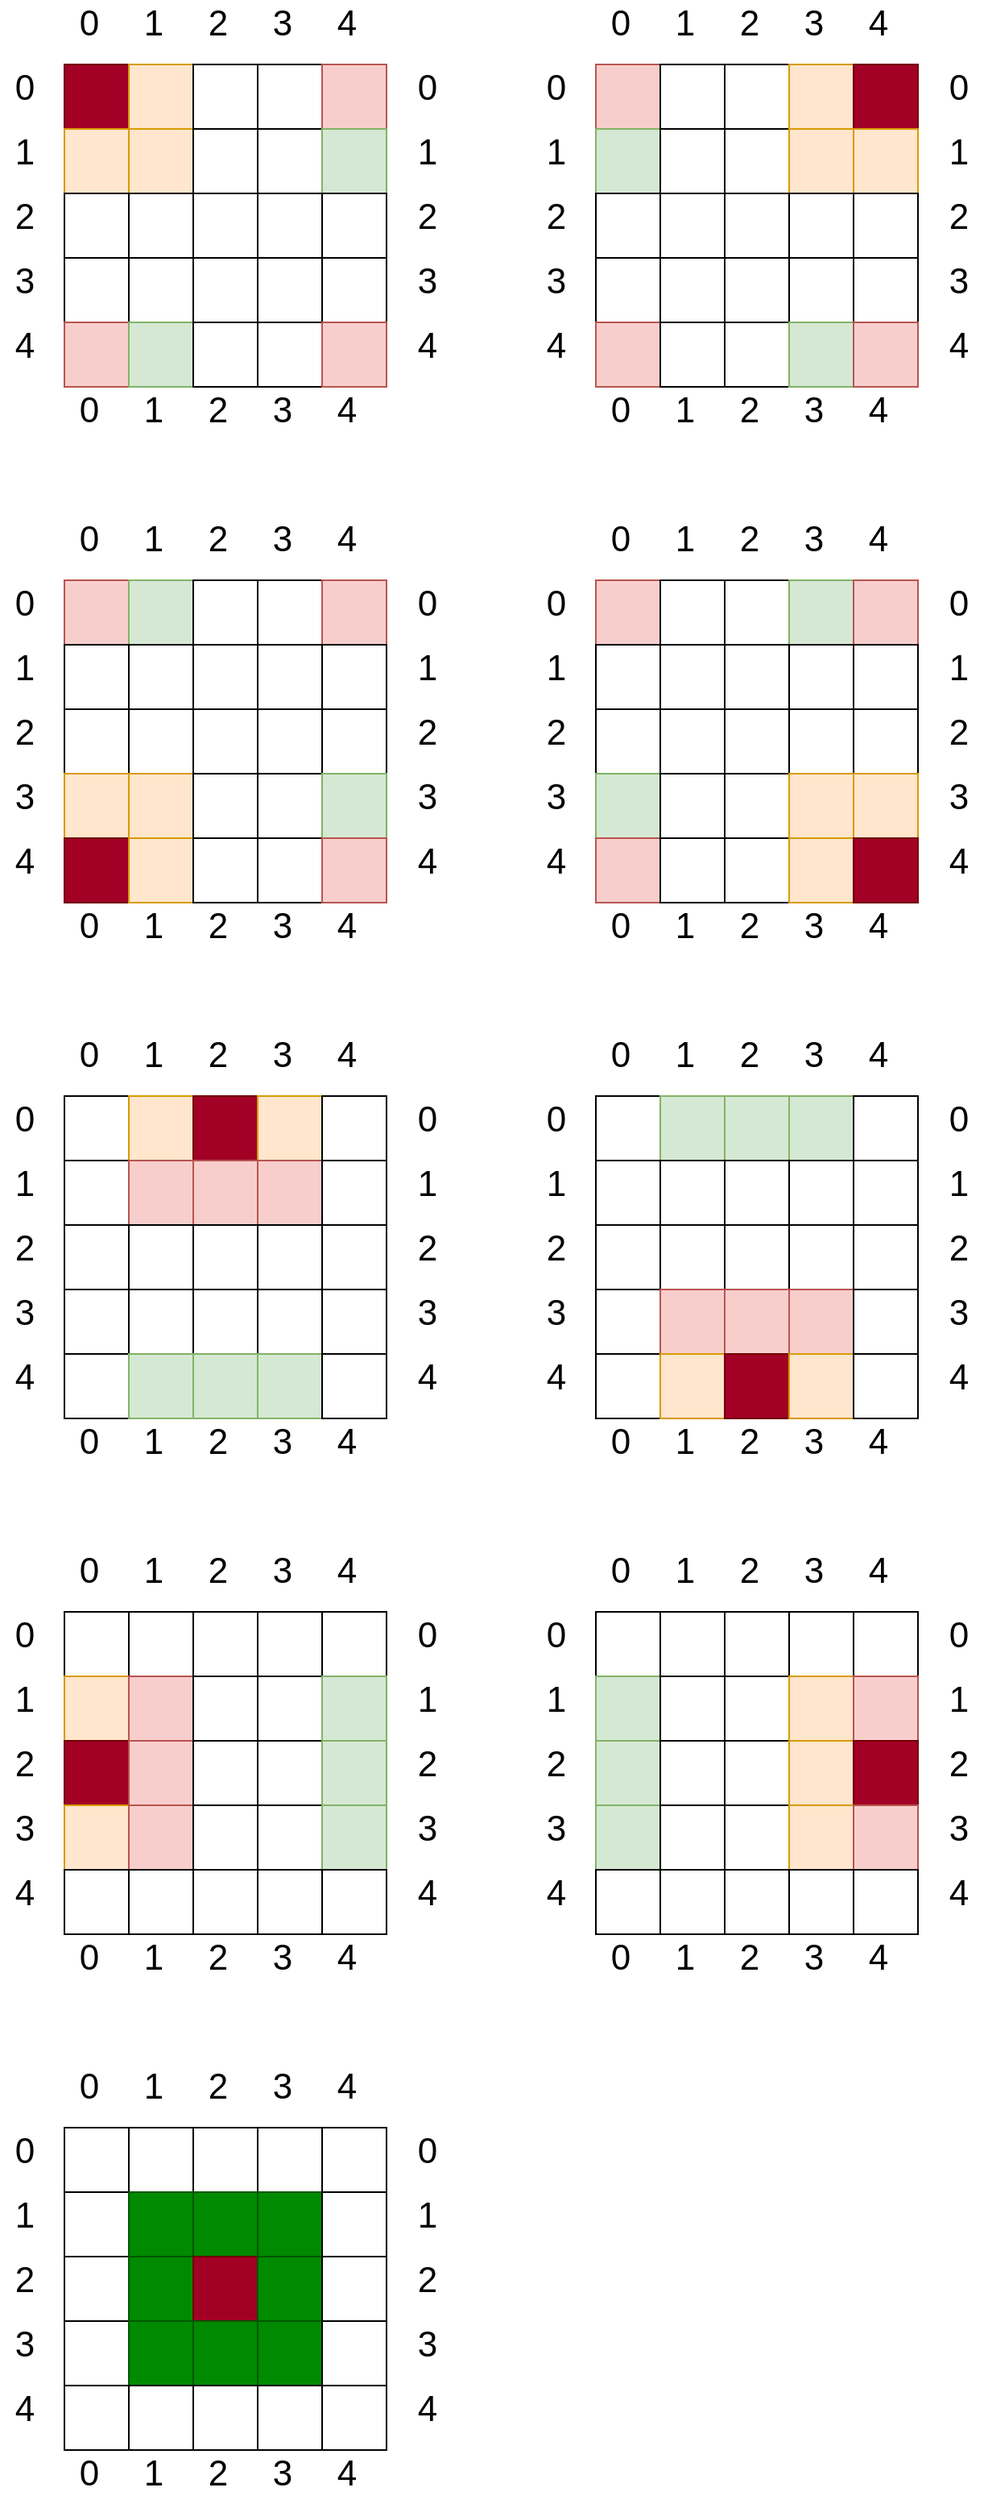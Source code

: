<mxfile version="15.4.0" type="device"><diagram id="rGHsLkWq-bvYZxcleT-r" name="Page-1"><mxGraphModel dx="417" dy="806" grid="1" gridSize="10" guides="1" tooltips="1" connect="1" arrows="1" fold="1" page="1" pageScale="1" pageWidth="850" pageHeight="1100" math="0" shadow="0"><root><mxCell id="0"/><mxCell id="1" parent="0"/><mxCell id="89njXSrnwBPmhl507c1h-201" value="" style="group;" parent="1" vertex="1" connectable="0"><mxGeometry x="40" y="40" width="610" height="270" as="geometry"/></mxCell><mxCell id="89njXSrnwBPmhl507c1h-152" value="" style="group" parent="89njXSrnwBPmhl507c1h-201" vertex="1" connectable="0"><mxGeometry width="280" height="270" as="geometry"/></mxCell><mxCell id="89njXSrnwBPmhl507c1h-39" value="0" style="text;html=1;align=center;verticalAlign=middle;resizable=0;points=[];autosize=1;strokeColor=none;fillColor=none;fontSize=22;" parent="89njXSrnwBPmhl507c1h-152" vertex="1"><mxGeometry x="40" width="30" height="30" as="geometry"/></mxCell><mxCell id="89njXSrnwBPmhl507c1h-40" value="1" style="text;html=1;align=center;verticalAlign=middle;resizable=0;points=[];autosize=1;strokeColor=none;fillColor=none;fontSize=22;" parent="89njXSrnwBPmhl507c1h-152" vertex="1"><mxGeometry x="80" width="30" height="30" as="geometry"/></mxCell><mxCell id="89njXSrnwBPmhl507c1h-41" value="2" style="text;html=1;align=center;verticalAlign=middle;resizable=0;points=[];autosize=1;strokeColor=none;fillColor=none;fontSize=22;" parent="89njXSrnwBPmhl507c1h-152" vertex="1"><mxGeometry x="120" width="30" height="30" as="geometry"/></mxCell><mxCell id="89njXSrnwBPmhl507c1h-42" value="3" style="text;html=1;align=center;verticalAlign=middle;resizable=0;points=[];autosize=1;strokeColor=none;fillColor=none;fontSize=22;" parent="89njXSrnwBPmhl507c1h-152" vertex="1"><mxGeometry x="160" width="30" height="30" as="geometry"/></mxCell><mxCell id="89njXSrnwBPmhl507c1h-43" value="4" style="text;html=1;align=center;verticalAlign=middle;resizable=0;points=[];autosize=1;strokeColor=none;fillColor=none;fontSize=22;" parent="89njXSrnwBPmhl507c1h-152" vertex="1"><mxGeometry x="200" width="30" height="30" as="geometry"/></mxCell><mxCell id="89njXSrnwBPmhl507c1h-44" value="0" style="text;html=1;align=center;verticalAlign=middle;resizable=0;points=[];autosize=1;strokeColor=none;fillColor=none;fontSize=22;" parent="89njXSrnwBPmhl507c1h-152" vertex="1"><mxGeometry y="40" width="30" height="30" as="geometry"/></mxCell><mxCell id="89njXSrnwBPmhl507c1h-45" value="1" style="text;html=1;align=center;verticalAlign=middle;resizable=0;points=[];autosize=1;strokeColor=none;fillColor=none;fontSize=22;" parent="89njXSrnwBPmhl507c1h-152" vertex="1"><mxGeometry y="80" width="30" height="30" as="geometry"/></mxCell><mxCell id="89njXSrnwBPmhl507c1h-46" value="2" style="text;html=1;align=center;verticalAlign=middle;resizable=0;points=[];autosize=1;strokeColor=none;fillColor=none;fontSize=22;" parent="89njXSrnwBPmhl507c1h-152" vertex="1"><mxGeometry y="120" width="30" height="30" as="geometry"/></mxCell><mxCell id="89njXSrnwBPmhl507c1h-47" value="3" style="text;html=1;align=center;verticalAlign=middle;resizable=0;points=[];autosize=1;strokeColor=none;fillColor=none;fontSize=22;" parent="89njXSrnwBPmhl507c1h-152" vertex="1"><mxGeometry y="160" width="30" height="30" as="geometry"/></mxCell><mxCell id="89njXSrnwBPmhl507c1h-48" value="4" style="text;html=1;align=center;verticalAlign=middle;resizable=0;points=[];autosize=1;strokeColor=none;fillColor=none;fontSize=22;" parent="89njXSrnwBPmhl507c1h-152" vertex="1"><mxGeometry y="200" width="30" height="30" as="geometry"/></mxCell><mxCell id="89njXSrnwBPmhl507c1h-25" value="" style="group;fillColor=#008a00;fontColor=#ffffff;strokeColor=#005700;container=0;" parent="89njXSrnwBPmhl507c1h-152" vertex="1" connectable="0"><mxGeometry x="40" y="160" width="200" height="40" as="geometry"/></mxCell><mxCell id="89njXSrnwBPmhl507c1h-31" value="" style="group;fillColor=#008a00;fontColor=#ffffff;strokeColor=#005700;container=0;" parent="89njXSrnwBPmhl507c1h-152" vertex="1" connectable="0"><mxGeometry x="40" y="200" width="200" height="40" as="geometry"/></mxCell><mxCell id="89njXSrnwBPmhl507c1h-1" value="" style="whiteSpace=wrap;html=1;aspect=fixed;fillColor=#a20025;fontColor=#ffffff;strokeColor=#6F0000;" parent="89njXSrnwBPmhl507c1h-152" vertex="1"><mxGeometry x="40" y="40" width="40" height="40" as="geometry"/></mxCell><mxCell id="89njXSrnwBPmhl507c1h-2" value="" style="whiteSpace=wrap;html=1;aspect=fixed;fillColor=#ffe6cc;strokeColor=#d79b00;" parent="89njXSrnwBPmhl507c1h-152" vertex="1"><mxGeometry x="80" y="40" width="40" height="40" as="geometry"/></mxCell><mxCell id="89njXSrnwBPmhl507c1h-4" value="" style="whiteSpace=wrap;html=1;aspect=fixed;" parent="89njXSrnwBPmhl507c1h-152" vertex="1"><mxGeometry x="120" y="40" width="40" height="40" as="geometry"/></mxCell><mxCell id="89njXSrnwBPmhl507c1h-5" value="" style="whiteSpace=wrap;html=1;aspect=fixed;" parent="89njXSrnwBPmhl507c1h-152" vertex="1"><mxGeometry x="160" y="40" width="40" height="40" as="geometry"/></mxCell><mxCell id="89njXSrnwBPmhl507c1h-6" value="" style="whiteSpace=wrap;html=1;aspect=fixed;fillColor=#f8cecc;strokeColor=#b85450;" parent="89njXSrnwBPmhl507c1h-152" vertex="1"><mxGeometry x="200" y="40" width="40" height="40" as="geometry"/></mxCell><mxCell id="89njXSrnwBPmhl507c1h-14" value="" style="whiteSpace=wrap;html=1;aspect=fixed;fillColor=#ffe6cc;strokeColor=#d79b00;" parent="89njXSrnwBPmhl507c1h-152" vertex="1"><mxGeometry x="40" y="80" width="40" height="40" as="geometry"/></mxCell><mxCell id="89njXSrnwBPmhl507c1h-15" value="" style="whiteSpace=wrap;html=1;aspect=fixed;fillColor=#ffe6cc;strokeColor=#d79b00;" parent="89njXSrnwBPmhl507c1h-152" vertex="1"><mxGeometry x="80" y="80" width="40" height="40" as="geometry"/></mxCell><mxCell id="89njXSrnwBPmhl507c1h-16" value="" style="whiteSpace=wrap;html=1;aspect=fixed;" parent="89njXSrnwBPmhl507c1h-152" vertex="1"><mxGeometry x="120" y="80" width="40" height="40" as="geometry"/></mxCell><mxCell id="89njXSrnwBPmhl507c1h-17" value="" style="whiteSpace=wrap;html=1;aspect=fixed;" parent="89njXSrnwBPmhl507c1h-152" vertex="1"><mxGeometry x="160" y="80" width="40" height="40" as="geometry"/></mxCell><mxCell id="89njXSrnwBPmhl507c1h-18" value="" style="whiteSpace=wrap;html=1;aspect=fixed;fillColor=#d5e8d4;strokeColor=#82b366;" parent="89njXSrnwBPmhl507c1h-152" vertex="1"><mxGeometry x="200" y="80" width="40" height="40" as="geometry"/></mxCell><mxCell id="89njXSrnwBPmhl507c1h-20" value="" style="whiteSpace=wrap;html=1;aspect=fixed;" parent="89njXSrnwBPmhl507c1h-152" vertex="1"><mxGeometry x="40" y="120" width="40" height="40" as="geometry"/></mxCell><mxCell id="89njXSrnwBPmhl507c1h-21" value="" style="whiteSpace=wrap;html=1;aspect=fixed;" parent="89njXSrnwBPmhl507c1h-152" vertex="1"><mxGeometry x="80" y="120" width="40" height="40" as="geometry"/></mxCell><mxCell id="89njXSrnwBPmhl507c1h-22" value="" style="whiteSpace=wrap;html=1;aspect=fixed;" parent="89njXSrnwBPmhl507c1h-152" vertex="1"><mxGeometry x="120" y="120" width="40" height="40" as="geometry"/></mxCell><mxCell id="89njXSrnwBPmhl507c1h-23" value="" style="whiteSpace=wrap;html=1;aspect=fixed;" parent="89njXSrnwBPmhl507c1h-152" vertex="1"><mxGeometry x="160" y="120" width="40" height="40" as="geometry"/></mxCell><mxCell id="89njXSrnwBPmhl507c1h-24" value="" style="whiteSpace=wrap;html=1;aspect=fixed;" parent="89njXSrnwBPmhl507c1h-152" vertex="1"><mxGeometry x="200" y="120" width="40" height="40" as="geometry"/></mxCell><mxCell id="89njXSrnwBPmhl507c1h-26" value="" style="whiteSpace=wrap;html=1;aspect=fixed;" parent="89njXSrnwBPmhl507c1h-152" vertex="1"><mxGeometry x="40" y="160" width="40" height="40" as="geometry"/></mxCell><mxCell id="89njXSrnwBPmhl507c1h-27" value="" style="whiteSpace=wrap;html=1;aspect=fixed;" parent="89njXSrnwBPmhl507c1h-152" vertex="1"><mxGeometry x="80" y="160" width="40" height="40" as="geometry"/></mxCell><mxCell id="89njXSrnwBPmhl507c1h-28" value="" style="whiteSpace=wrap;html=1;aspect=fixed;" parent="89njXSrnwBPmhl507c1h-152" vertex="1"><mxGeometry x="120" y="160" width="40" height="40" as="geometry"/></mxCell><mxCell id="89njXSrnwBPmhl507c1h-29" value="" style="whiteSpace=wrap;html=1;aspect=fixed;" parent="89njXSrnwBPmhl507c1h-152" vertex="1"><mxGeometry x="160" y="160" width="40" height="40" as="geometry"/></mxCell><mxCell id="89njXSrnwBPmhl507c1h-30" value="" style="whiteSpace=wrap;html=1;aspect=fixed;" parent="89njXSrnwBPmhl507c1h-152" vertex="1"><mxGeometry x="200" y="160" width="40" height="40" as="geometry"/></mxCell><mxCell id="89njXSrnwBPmhl507c1h-32" value="" style="whiteSpace=wrap;html=1;aspect=fixed;fillColor=#f8cecc;strokeColor=#b85450;" parent="89njXSrnwBPmhl507c1h-152" vertex="1"><mxGeometry x="40" y="200" width="40" height="40" as="geometry"/></mxCell><mxCell id="89njXSrnwBPmhl507c1h-33" value="" style="whiteSpace=wrap;html=1;aspect=fixed;fillColor=#d5e8d4;strokeColor=#82b366;" parent="89njXSrnwBPmhl507c1h-152" vertex="1"><mxGeometry x="80" y="200" width="40" height="40" as="geometry"/></mxCell><mxCell id="89njXSrnwBPmhl507c1h-34" value="" style="whiteSpace=wrap;html=1;aspect=fixed;" parent="89njXSrnwBPmhl507c1h-152" vertex="1"><mxGeometry x="120" y="200" width="40" height="40" as="geometry"/></mxCell><mxCell id="89njXSrnwBPmhl507c1h-35" value="" style="whiteSpace=wrap;html=1;aspect=fixed;" parent="89njXSrnwBPmhl507c1h-152" vertex="1"><mxGeometry x="160" y="200" width="40" height="40" as="geometry"/></mxCell><mxCell id="89njXSrnwBPmhl507c1h-36" value="" style="whiteSpace=wrap;html=1;aspect=fixed;fillColor=#f8cecc;strokeColor=#b85450;" parent="89njXSrnwBPmhl507c1h-152" vertex="1"><mxGeometry x="200" y="200" width="40" height="40" as="geometry"/></mxCell><mxCell id="89njXSrnwBPmhl507c1h-94" value="0" style="text;html=1;align=center;verticalAlign=middle;resizable=0;points=[];autosize=1;strokeColor=none;fillColor=none;fontSize=22;" parent="89njXSrnwBPmhl507c1h-152" vertex="1"><mxGeometry x="40" y="240" width="30" height="30" as="geometry"/></mxCell><mxCell id="89njXSrnwBPmhl507c1h-95" value="1" style="text;html=1;align=center;verticalAlign=middle;resizable=0;points=[];autosize=1;strokeColor=none;fillColor=none;fontSize=22;" parent="89njXSrnwBPmhl507c1h-152" vertex="1"><mxGeometry x="80" y="240" width="30" height="30" as="geometry"/></mxCell><mxCell id="89njXSrnwBPmhl507c1h-96" value="2" style="text;html=1;align=center;verticalAlign=middle;resizable=0;points=[];autosize=1;strokeColor=none;fillColor=none;fontSize=22;" parent="89njXSrnwBPmhl507c1h-152" vertex="1"><mxGeometry x="120" y="240" width="30" height="30" as="geometry"/></mxCell><mxCell id="89njXSrnwBPmhl507c1h-97" value="3" style="text;html=1;align=center;verticalAlign=middle;resizable=0;points=[];autosize=1;strokeColor=none;fillColor=none;fontSize=22;" parent="89njXSrnwBPmhl507c1h-152" vertex="1"><mxGeometry x="160" y="240" width="30" height="30" as="geometry"/></mxCell><mxCell id="89njXSrnwBPmhl507c1h-98" value="4" style="text;html=1;align=center;verticalAlign=middle;resizable=0;points=[];autosize=1;strokeColor=none;fillColor=none;fontSize=22;" parent="89njXSrnwBPmhl507c1h-152" vertex="1"><mxGeometry x="200" y="240" width="30" height="30" as="geometry"/></mxCell><mxCell id="89njXSrnwBPmhl507c1h-99" value="0" style="text;html=1;align=center;verticalAlign=middle;resizable=0;points=[];autosize=1;strokeColor=none;fillColor=none;fontSize=22;" parent="89njXSrnwBPmhl507c1h-152" vertex="1"><mxGeometry x="250" y="40" width="30" height="30" as="geometry"/></mxCell><mxCell id="89njXSrnwBPmhl507c1h-100" value="1" style="text;html=1;align=center;verticalAlign=middle;resizable=0;points=[];autosize=1;strokeColor=none;fillColor=none;fontSize=22;" parent="89njXSrnwBPmhl507c1h-152" vertex="1"><mxGeometry x="250" y="80" width="30" height="30" as="geometry"/></mxCell><mxCell id="89njXSrnwBPmhl507c1h-101" value="2" style="text;html=1;align=center;verticalAlign=middle;resizable=0;points=[];autosize=1;strokeColor=none;fillColor=none;fontSize=22;" parent="89njXSrnwBPmhl507c1h-152" vertex="1"><mxGeometry x="250" y="120" width="30" height="30" as="geometry"/></mxCell><mxCell id="89njXSrnwBPmhl507c1h-102" value="3" style="text;html=1;align=center;verticalAlign=middle;resizable=0;points=[];autosize=1;strokeColor=none;fillColor=none;fontSize=22;" parent="89njXSrnwBPmhl507c1h-152" vertex="1"><mxGeometry x="250" y="160" width="30" height="30" as="geometry"/></mxCell><mxCell id="89njXSrnwBPmhl507c1h-103" value="4" style="text;html=1;align=center;verticalAlign=middle;resizable=0;points=[];autosize=1;strokeColor=none;fillColor=none;fontSize=22;" parent="89njXSrnwBPmhl507c1h-152" vertex="1"><mxGeometry x="250" y="200" width="30" height="30" as="geometry"/></mxCell><mxCell id="89njXSrnwBPmhl507c1h-154" value="0" style="text;html=1;align=center;verticalAlign=middle;resizable=0;points=[];autosize=1;strokeColor=none;fillColor=none;fontSize=22;" parent="89njXSrnwBPmhl507c1h-201" vertex="1"><mxGeometry x="370" width="30" height="30" as="geometry"/></mxCell><mxCell id="89njXSrnwBPmhl507c1h-155" value="1" style="text;html=1;align=center;verticalAlign=middle;resizable=0;points=[];autosize=1;strokeColor=none;fillColor=none;fontSize=22;" parent="89njXSrnwBPmhl507c1h-201" vertex="1"><mxGeometry x="410" width="30" height="30" as="geometry"/></mxCell><mxCell id="89njXSrnwBPmhl507c1h-156" value="2" style="text;html=1;align=center;verticalAlign=middle;resizable=0;points=[];autosize=1;strokeColor=none;fillColor=none;fontSize=22;" parent="89njXSrnwBPmhl507c1h-201" vertex="1"><mxGeometry x="450" width="30" height="30" as="geometry"/></mxCell><mxCell id="89njXSrnwBPmhl507c1h-157" value="3" style="text;html=1;align=center;verticalAlign=middle;resizable=0;points=[];autosize=1;strokeColor=none;fillColor=none;fontSize=22;" parent="89njXSrnwBPmhl507c1h-201" vertex="1"><mxGeometry x="490" width="30" height="30" as="geometry"/></mxCell><mxCell id="89njXSrnwBPmhl507c1h-158" value="4" style="text;html=1;align=center;verticalAlign=middle;resizable=0;points=[];autosize=1;strokeColor=none;fillColor=none;fontSize=22;" parent="89njXSrnwBPmhl507c1h-201" vertex="1"><mxGeometry x="530" width="30" height="30" as="geometry"/></mxCell><mxCell id="89njXSrnwBPmhl507c1h-159" value="0" style="text;html=1;align=center;verticalAlign=middle;resizable=0;points=[];autosize=1;strokeColor=none;fillColor=none;fontSize=22;" parent="89njXSrnwBPmhl507c1h-201" vertex="1"><mxGeometry x="330" y="40" width="30" height="30" as="geometry"/></mxCell><mxCell id="89njXSrnwBPmhl507c1h-160" value="1" style="text;html=1;align=center;verticalAlign=middle;resizable=0;points=[];autosize=1;strokeColor=none;fillColor=none;fontSize=22;" parent="89njXSrnwBPmhl507c1h-201" vertex="1"><mxGeometry x="330" y="80" width="30" height="30" as="geometry"/></mxCell><mxCell id="89njXSrnwBPmhl507c1h-161" value="2" style="text;html=1;align=center;verticalAlign=middle;resizable=0;points=[];autosize=1;strokeColor=none;fillColor=none;fontSize=22;" parent="89njXSrnwBPmhl507c1h-201" vertex="1"><mxGeometry x="330" y="120" width="30" height="30" as="geometry"/></mxCell><mxCell id="89njXSrnwBPmhl507c1h-162" value="3" style="text;html=1;align=center;verticalAlign=middle;resizable=0;points=[];autosize=1;strokeColor=none;fillColor=none;fontSize=22;" parent="89njXSrnwBPmhl507c1h-201" vertex="1"><mxGeometry x="330" y="160" width="30" height="30" as="geometry"/></mxCell><mxCell id="89njXSrnwBPmhl507c1h-163" value="4" style="text;html=1;align=center;verticalAlign=middle;resizable=0;points=[];autosize=1;strokeColor=none;fillColor=none;fontSize=22;" parent="89njXSrnwBPmhl507c1h-201" vertex="1"><mxGeometry x="330" y="200" width="30" height="30" as="geometry"/></mxCell><mxCell id="89njXSrnwBPmhl507c1h-164" value="" style="group;fillColor=#008a00;fontColor=#ffffff;strokeColor=#005700;container=0;" parent="89njXSrnwBPmhl507c1h-201" vertex="1" connectable="0"><mxGeometry x="370" y="160" width="200" height="40" as="geometry"/></mxCell><mxCell id="89njXSrnwBPmhl507c1h-165" value="" style="group;fillColor=#008a00;fontColor=#ffffff;strokeColor=#005700;container=0;" parent="89njXSrnwBPmhl507c1h-201" vertex="1" connectable="0"><mxGeometry x="370" y="200" width="200" height="40" as="geometry"/></mxCell><mxCell id="89njXSrnwBPmhl507c1h-166" value="" style="whiteSpace=wrap;html=1;aspect=fixed;fillColor=#f8cecc;strokeColor=#b85450;" parent="89njXSrnwBPmhl507c1h-201" vertex="1"><mxGeometry x="370" y="40" width="40" height="40" as="geometry"/></mxCell><mxCell id="89njXSrnwBPmhl507c1h-167" value="" style="whiteSpace=wrap;html=1;aspect=fixed;" parent="89njXSrnwBPmhl507c1h-201" vertex="1"><mxGeometry x="410" y="40" width="40" height="40" as="geometry"/></mxCell><mxCell id="89njXSrnwBPmhl507c1h-168" value="" style="whiteSpace=wrap;html=1;aspect=fixed;" parent="89njXSrnwBPmhl507c1h-201" vertex="1"><mxGeometry x="450" y="40" width="40" height="40" as="geometry"/></mxCell><mxCell id="89njXSrnwBPmhl507c1h-169" value="" style="whiteSpace=wrap;html=1;aspect=fixed;fillColor=#ffe6cc;strokeColor=#d79b00;" parent="89njXSrnwBPmhl507c1h-201" vertex="1"><mxGeometry x="490" y="40" width="40" height="40" as="geometry"/></mxCell><mxCell id="89njXSrnwBPmhl507c1h-170" value="" style="whiteSpace=wrap;html=1;aspect=fixed;fillColor=#a20025;fontColor=#ffffff;strokeColor=#6F0000;" parent="89njXSrnwBPmhl507c1h-201" vertex="1"><mxGeometry x="530" y="40" width="40" height="40" as="geometry"/></mxCell><mxCell id="89njXSrnwBPmhl507c1h-171" value="" style="whiteSpace=wrap;html=1;aspect=fixed;fillColor=#d5e8d4;strokeColor=#82b366;" parent="89njXSrnwBPmhl507c1h-201" vertex="1"><mxGeometry x="370" y="80" width="40" height="40" as="geometry"/></mxCell><mxCell id="89njXSrnwBPmhl507c1h-172" value="" style="whiteSpace=wrap;html=1;aspect=fixed;" parent="89njXSrnwBPmhl507c1h-201" vertex="1"><mxGeometry x="410" y="80" width="40" height="40" as="geometry"/></mxCell><mxCell id="89njXSrnwBPmhl507c1h-173" value="" style="whiteSpace=wrap;html=1;aspect=fixed;" parent="89njXSrnwBPmhl507c1h-201" vertex="1"><mxGeometry x="450" y="80" width="40" height="40" as="geometry"/></mxCell><mxCell id="89njXSrnwBPmhl507c1h-174" value="" style="whiteSpace=wrap;html=1;aspect=fixed;fillColor=#ffe6cc;strokeColor=#d79b00;" parent="89njXSrnwBPmhl507c1h-201" vertex="1"><mxGeometry x="490" y="80" width="40" height="40" as="geometry"/></mxCell><mxCell id="89njXSrnwBPmhl507c1h-175" value="" style="whiteSpace=wrap;html=1;aspect=fixed;fillColor=#ffe6cc;strokeColor=#d79b00;" parent="89njXSrnwBPmhl507c1h-201" vertex="1"><mxGeometry x="530" y="80" width="40" height="40" as="geometry"/></mxCell><mxCell id="89njXSrnwBPmhl507c1h-176" value="" style="whiteSpace=wrap;html=1;aspect=fixed;" parent="89njXSrnwBPmhl507c1h-201" vertex="1"><mxGeometry x="370" y="120" width="40" height="40" as="geometry"/></mxCell><mxCell id="89njXSrnwBPmhl507c1h-177" value="" style="whiteSpace=wrap;html=1;aspect=fixed;" parent="89njXSrnwBPmhl507c1h-201" vertex="1"><mxGeometry x="410" y="120" width="40" height="40" as="geometry"/></mxCell><mxCell id="89njXSrnwBPmhl507c1h-178" value="" style="whiteSpace=wrap;html=1;aspect=fixed;" parent="89njXSrnwBPmhl507c1h-201" vertex="1"><mxGeometry x="450" y="120" width="40" height="40" as="geometry"/></mxCell><mxCell id="89njXSrnwBPmhl507c1h-179" value="" style="whiteSpace=wrap;html=1;aspect=fixed;" parent="89njXSrnwBPmhl507c1h-201" vertex="1"><mxGeometry x="490" y="120" width="40" height="40" as="geometry"/></mxCell><mxCell id="89njXSrnwBPmhl507c1h-180" value="" style="whiteSpace=wrap;html=1;aspect=fixed;" parent="89njXSrnwBPmhl507c1h-201" vertex="1"><mxGeometry x="530" y="120" width="40" height="40" as="geometry"/></mxCell><mxCell id="89njXSrnwBPmhl507c1h-181" value="" style="whiteSpace=wrap;html=1;aspect=fixed;" parent="89njXSrnwBPmhl507c1h-201" vertex="1"><mxGeometry x="370" y="160" width="40" height="40" as="geometry"/></mxCell><mxCell id="89njXSrnwBPmhl507c1h-182" value="" style="whiteSpace=wrap;html=1;aspect=fixed;" parent="89njXSrnwBPmhl507c1h-201" vertex="1"><mxGeometry x="410" y="160" width="40" height="40" as="geometry"/></mxCell><mxCell id="89njXSrnwBPmhl507c1h-183" value="" style="whiteSpace=wrap;html=1;aspect=fixed;" parent="89njXSrnwBPmhl507c1h-201" vertex="1"><mxGeometry x="450" y="160" width="40" height="40" as="geometry"/></mxCell><mxCell id="89njXSrnwBPmhl507c1h-184" value="" style="whiteSpace=wrap;html=1;aspect=fixed;" parent="89njXSrnwBPmhl507c1h-201" vertex="1"><mxGeometry x="490" y="160" width="40" height="40" as="geometry"/></mxCell><mxCell id="89njXSrnwBPmhl507c1h-185" value="" style="whiteSpace=wrap;html=1;aspect=fixed;" parent="89njXSrnwBPmhl507c1h-201" vertex="1"><mxGeometry x="530" y="160" width="40" height="40" as="geometry"/></mxCell><mxCell id="89njXSrnwBPmhl507c1h-186" value="" style="whiteSpace=wrap;html=1;aspect=fixed;fillColor=#f8cecc;strokeColor=#b85450;" parent="89njXSrnwBPmhl507c1h-201" vertex="1"><mxGeometry x="370" y="200" width="40" height="40" as="geometry"/></mxCell><mxCell id="89njXSrnwBPmhl507c1h-187" value="" style="whiteSpace=wrap;html=1;aspect=fixed;" parent="89njXSrnwBPmhl507c1h-201" vertex="1"><mxGeometry x="410" y="200" width="40" height="40" as="geometry"/></mxCell><mxCell id="89njXSrnwBPmhl507c1h-188" value="" style="whiteSpace=wrap;html=1;aspect=fixed;" parent="89njXSrnwBPmhl507c1h-201" vertex="1"><mxGeometry x="450" y="200" width="40" height="40" as="geometry"/></mxCell><mxCell id="89njXSrnwBPmhl507c1h-189" value="" style="whiteSpace=wrap;html=1;aspect=fixed;fillColor=#d5e8d4;strokeColor=#82b366;" parent="89njXSrnwBPmhl507c1h-201" vertex="1"><mxGeometry x="490" y="200" width="40" height="40" as="geometry"/></mxCell><mxCell id="89njXSrnwBPmhl507c1h-190" value="" style="whiteSpace=wrap;html=1;aspect=fixed;fillColor=#f8cecc;strokeColor=#b85450;" parent="89njXSrnwBPmhl507c1h-201" vertex="1"><mxGeometry x="530" y="200" width="40" height="40" as="geometry"/></mxCell><mxCell id="89njXSrnwBPmhl507c1h-191" value="0" style="text;html=1;align=center;verticalAlign=middle;resizable=0;points=[];autosize=1;strokeColor=none;fillColor=none;fontSize=22;" parent="89njXSrnwBPmhl507c1h-201" vertex="1"><mxGeometry x="370" y="240" width="30" height="30" as="geometry"/></mxCell><mxCell id="89njXSrnwBPmhl507c1h-192" value="1" style="text;html=1;align=center;verticalAlign=middle;resizable=0;points=[];autosize=1;strokeColor=none;fillColor=none;fontSize=22;" parent="89njXSrnwBPmhl507c1h-201" vertex="1"><mxGeometry x="410" y="240" width="30" height="30" as="geometry"/></mxCell><mxCell id="89njXSrnwBPmhl507c1h-193" value="2" style="text;html=1;align=center;verticalAlign=middle;resizable=0;points=[];autosize=1;strokeColor=none;fillColor=none;fontSize=22;" parent="89njXSrnwBPmhl507c1h-201" vertex="1"><mxGeometry x="450" y="240" width="30" height="30" as="geometry"/></mxCell><mxCell id="89njXSrnwBPmhl507c1h-194" value="3" style="text;html=1;align=center;verticalAlign=middle;resizable=0;points=[];autosize=1;strokeColor=none;fillColor=none;fontSize=22;" parent="89njXSrnwBPmhl507c1h-201" vertex="1"><mxGeometry x="490" y="240" width="30" height="30" as="geometry"/></mxCell><mxCell id="89njXSrnwBPmhl507c1h-195" value="4" style="text;html=1;align=center;verticalAlign=middle;resizable=0;points=[];autosize=1;strokeColor=none;fillColor=none;fontSize=22;" parent="89njXSrnwBPmhl507c1h-201" vertex="1"><mxGeometry x="530" y="240" width="30" height="30" as="geometry"/></mxCell><mxCell id="89njXSrnwBPmhl507c1h-196" value="0" style="text;html=1;align=center;verticalAlign=middle;resizable=0;points=[];autosize=1;strokeColor=none;fillColor=none;fontSize=22;" parent="89njXSrnwBPmhl507c1h-201" vertex="1"><mxGeometry x="580" y="40" width="30" height="30" as="geometry"/></mxCell><mxCell id="89njXSrnwBPmhl507c1h-197" value="1" style="text;html=1;align=center;verticalAlign=middle;resizable=0;points=[];autosize=1;strokeColor=none;fillColor=none;fontSize=22;" parent="89njXSrnwBPmhl507c1h-201" vertex="1"><mxGeometry x="580" y="80" width="30" height="30" as="geometry"/></mxCell><mxCell id="89njXSrnwBPmhl507c1h-198" value="2" style="text;html=1;align=center;verticalAlign=middle;resizable=0;points=[];autosize=1;strokeColor=none;fillColor=none;fontSize=22;" parent="89njXSrnwBPmhl507c1h-201" vertex="1"><mxGeometry x="580" y="120" width="30" height="30" as="geometry"/></mxCell><mxCell id="89njXSrnwBPmhl507c1h-199" value="3" style="text;html=1;align=center;verticalAlign=middle;resizable=0;points=[];autosize=1;strokeColor=none;fillColor=none;fontSize=22;" parent="89njXSrnwBPmhl507c1h-201" vertex="1"><mxGeometry x="580" y="160" width="30" height="30" as="geometry"/></mxCell><mxCell id="89njXSrnwBPmhl507c1h-200" value="4" style="text;html=1;align=center;verticalAlign=middle;resizable=0;points=[];autosize=1;strokeColor=none;fillColor=none;fontSize=22;" parent="89njXSrnwBPmhl507c1h-201" vertex="1"><mxGeometry x="580" y="200" width="30" height="30" as="geometry"/></mxCell><mxCell id="89njXSrnwBPmhl507c1h-202" value="" style="group;" parent="1" vertex="1" connectable="0"><mxGeometry x="40" y="360" width="610" height="270" as="geometry"/></mxCell><mxCell id="89njXSrnwBPmhl507c1h-203" value="" style="group;" parent="89njXSrnwBPmhl507c1h-202" vertex="1" connectable="0"><mxGeometry width="280" height="270" as="geometry"/></mxCell><mxCell id="89njXSrnwBPmhl507c1h-204" value="0" style="text;html=1;align=center;verticalAlign=middle;resizable=0;points=[];autosize=1;fontSize=22;" parent="89njXSrnwBPmhl507c1h-203" vertex="1"><mxGeometry x="40" width="30" height="30" as="geometry"/></mxCell><mxCell id="89njXSrnwBPmhl507c1h-205" value="1" style="text;html=1;align=center;verticalAlign=middle;resizable=0;points=[];autosize=1;fontSize=22;" parent="89njXSrnwBPmhl507c1h-203" vertex="1"><mxGeometry x="80" width="30" height="30" as="geometry"/></mxCell><mxCell id="89njXSrnwBPmhl507c1h-206" value="2" style="text;html=1;align=center;verticalAlign=middle;resizable=0;points=[];autosize=1;fontSize=22;" parent="89njXSrnwBPmhl507c1h-203" vertex="1"><mxGeometry x="120" width="30" height="30" as="geometry"/></mxCell><mxCell id="89njXSrnwBPmhl507c1h-207" value="3" style="text;html=1;align=center;verticalAlign=middle;resizable=0;points=[];autosize=1;fontSize=22;" parent="89njXSrnwBPmhl507c1h-203" vertex="1"><mxGeometry x="160" width="30" height="30" as="geometry"/></mxCell><mxCell id="89njXSrnwBPmhl507c1h-208" value="4" style="text;html=1;align=center;verticalAlign=middle;resizable=0;points=[];autosize=1;fontSize=22;" parent="89njXSrnwBPmhl507c1h-203" vertex="1"><mxGeometry x="200" width="30" height="30" as="geometry"/></mxCell><mxCell id="89njXSrnwBPmhl507c1h-209" value="0" style="text;html=1;align=center;verticalAlign=middle;resizable=0;points=[];autosize=1;fontSize=22;" parent="89njXSrnwBPmhl507c1h-203" vertex="1"><mxGeometry y="40" width="30" height="30" as="geometry"/></mxCell><mxCell id="89njXSrnwBPmhl507c1h-210" value="1" style="text;html=1;align=center;verticalAlign=middle;resizable=0;points=[];autosize=1;fontSize=22;" parent="89njXSrnwBPmhl507c1h-203" vertex="1"><mxGeometry y="80" width="30" height="30" as="geometry"/></mxCell><mxCell id="89njXSrnwBPmhl507c1h-211" value="2" style="text;html=1;align=center;verticalAlign=middle;resizable=0;points=[];autosize=1;fontSize=22;" parent="89njXSrnwBPmhl507c1h-203" vertex="1"><mxGeometry y="120" width="30" height="30" as="geometry"/></mxCell><mxCell id="89njXSrnwBPmhl507c1h-212" value="3" style="text;html=1;align=center;verticalAlign=middle;resizable=0;points=[];autosize=1;fontSize=22;" parent="89njXSrnwBPmhl507c1h-203" vertex="1"><mxGeometry y="160" width="30" height="30" as="geometry"/></mxCell><mxCell id="89njXSrnwBPmhl507c1h-213" value="4" style="text;html=1;align=center;verticalAlign=middle;resizable=0;points=[];autosize=1;fontSize=22;" parent="89njXSrnwBPmhl507c1h-203" vertex="1"><mxGeometry y="200" width="30" height="30" as="geometry"/></mxCell><mxCell id="89njXSrnwBPmhl507c1h-214" value="" style="group;container=0;" parent="89njXSrnwBPmhl507c1h-203" vertex="1" connectable="0"><mxGeometry x="40" y="160" width="200" height="40" as="geometry"/></mxCell><mxCell id="89njXSrnwBPmhl507c1h-215" value="" style="group;container=0;" parent="89njXSrnwBPmhl507c1h-203" vertex="1" connectable="0"><mxGeometry x="40" y="200" width="200" height="40" as="geometry"/></mxCell><mxCell id="89njXSrnwBPmhl507c1h-216" value="" style="whiteSpace=wrap;html=1;aspect=fixed;fillColor=#f8cecc;strokeColor=#b85450;" parent="89njXSrnwBPmhl507c1h-203" vertex="1"><mxGeometry x="40" y="40" width="40" height="40" as="geometry"/></mxCell><mxCell id="89njXSrnwBPmhl507c1h-217" value="" style="whiteSpace=wrap;html=1;aspect=fixed;fillColor=#d5e8d4;strokeColor=#82b366;" parent="89njXSrnwBPmhl507c1h-203" vertex="1"><mxGeometry x="80" y="40" width="40" height="40" as="geometry"/></mxCell><mxCell id="89njXSrnwBPmhl507c1h-218" value="" style="whiteSpace=wrap;html=1;aspect=fixed;" parent="89njXSrnwBPmhl507c1h-203" vertex="1"><mxGeometry x="120" y="40" width="40" height="40" as="geometry"/></mxCell><mxCell id="89njXSrnwBPmhl507c1h-219" value="" style="whiteSpace=wrap;html=1;aspect=fixed;" parent="89njXSrnwBPmhl507c1h-203" vertex="1"><mxGeometry x="160" y="40" width="40" height="40" as="geometry"/></mxCell><mxCell id="89njXSrnwBPmhl507c1h-220" value="" style="whiteSpace=wrap;html=1;aspect=fixed;fillColor=#f8cecc;strokeColor=#b85450;" parent="89njXSrnwBPmhl507c1h-203" vertex="1"><mxGeometry x="200" y="40" width="40" height="40" as="geometry"/></mxCell><mxCell id="89njXSrnwBPmhl507c1h-221" value="" style="whiteSpace=wrap;html=1;aspect=fixed;" parent="89njXSrnwBPmhl507c1h-203" vertex="1"><mxGeometry x="40" y="80" width="40" height="40" as="geometry"/></mxCell><mxCell id="89njXSrnwBPmhl507c1h-222" value="" style="whiteSpace=wrap;html=1;aspect=fixed;" parent="89njXSrnwBPmhl507c1h-203" vertex="1"><mxGeometry x="80" y="80" width="40" height="40" as="geometry"/></mxCell><mxCell id="89njXSrnwBPmhl507c1h-223" value="" style="whiteSpace=wrap;html=1;aspect=fixed;" parent="89njXSrnwBPmhl507c1h-203" vertex="1"><mxGeometry x="120" y="80" width="40" height="40" as="geometry"/></mxCell><mxCell id="89njXSrnwBPmhl507c1h-224" value="" style="whiteSpace=wrap;html=1;aspect=fixed;" parent="89njXSrnwBPmhl507c1h-203" vertex="1"><mxGeometry x="160" y="80" width="40" height="40" as="geometry"/></mxCell><mxCell id="89njXSrnwBPmhl507c1h-225" value="" style="whiteSpace=wrap;html=1;aspect=fixed;" parent="89njXSrnwBPmhl507c1h-203" vertex="1"><mxGeometry x="200" y="80" width="40" height="40" as="geometry"/></mxCell><mxCell id="89njXSrnwBPmhl507c1h-226" value="" style="whiteSpace=wrap;html=1;aspect=fixed;" parent="89njXSrnwBPmhl507c1h-203" vertex="1"><mxGeometry x="40" y="120" width="40" height="40" as="geometry"/></mxCell><mxCell id="89njXSrnwBPmhl507c1h-227" value="" style="whiteSpace=wrap;html=1;aspect=fixed;" parent="89njXSrnwBPmhl507c1h-203" vertex="1"><mxGeometry x="80" y="120" width="40" height="40" as="geometry"/></mxCell><mxCell id="89njXSrnwBPmhl507c1h-228" value="" style="whiteSpace=wrap;html=1;aspect=fixed;" parent="89njXSrnwBPmhl507c1h-203" vertex="1"><mxGeometry x="120" y="120" width="40" height="40" as="geometry"/></mxCell><mxCell id="89njXSrnwBPmhl507c1h-229" value="" style="whiteSpace=wrap;html=1;aspect=fixed;" parent="89njXSrnwBPmhl507c1h-203" vertex="1"><mxGeometry x="160" y="120" width="40" height="40" as="geometry"/></mxCell><mxCell id="89njXSrnwBPmhl507c1h-230" value="" style="whiteSpace=wrap;html=1;aspect=fixed;" parent="89njXSrnwBPmhl507c1h-203" vertex="1"><mxGeometry x="200" y="120" width="40" height="40" as="geometry"/></mxCell><mxCell id="89njXSrnwBPmhl507c1h-231" value="" style="whiteSpace=wrap;html=1;aspect=fixed;fillColor=#ffe6cc;strokeColor=#d79b00;" parent="89njXSrnwBPmhl507c1h-203" vertex="1"><mxGeometry x="40" y="160" width="40" height="40" as="geometry"/></mxCell><mxCell id="89njXSrnwBPmhl507c1h-232" value="" style="whiteSpace=wrap;html=1;aspect=fixed;fillColor=#ffe6cc;strokeColor=#d79b00;" parent="89njXSrnwBPmhl507c1h-203" vertex="1"><mxGeometry x="80" y="160" width="40" height="40" as="geometry"/></mxCell><mxCell id="89njXSrnwBPmhl507c1h-233" value="" style="whiteSpace=wrap;html=1;aspect=fixed;" parent="89njXSrnwBPmhl507c1h-203" vertex="1"><mxGeometry x="120" y="160" width="40" height="40" as="geometry"/></mxCell><mxCell id="89njXSrnwBPmhl507c1h-234" value="" style="whiteSpace=wrap;html=1;aspect=fixed;" parent="89njXSrnwBPmhl507c1h-203" vertex="1"><mxGeometry x="160" y="160" width="40" height="40" as="geometry"/></mxCell><mxCell id="89njXSrnwBPmhl507c1h-235" value="" style="whiteSpace=wrap;html=1;aspect=fixed;fillColor=#d5e8d4;strokeColor=#82b366;" parent="89njXSrnwBPmhl507c1h-203" vertex="1"><mxGeometry x="200" y="160" width="40" height="40" as="geometry"/></mxCell><mxCell id="89njXSrnwBPmhl507c1h-236" value="" style="whiteSpace=wrap;html=1;aspect=fixed;fillColor=#a20025;fontColor=#ffffff;strokeColor=#6F0000;" parent="89njXSrnwBPmhl507c1h-203" vertex="1"><mxGeometry x="40" y="200" width="40" height="40" as="geometry"/></mxCell><mxCell id="89njXSrnwBPmhl507c1h-237" value="" style="whiteSpace=wrap;html=1;aspect=fixed;fillColor=#ffe6cc;strokeColor=#d79b00;" parent="89njXSrnwBPmhl507c1h-203" vertex="1"><mxGeometry x="80" y="200" width="40" height="40" as="geometry"/></mxCell><mxCell id="89njXSrnwBPmhl507c1h-238" value="" style="whiteSpace=wrap;html=1;aspect=fixed;" parent="89njXSrnwBPmhl507c1h-203" vertex="1"><mxGeometry x="120" y="200" width="40" height="40" as="geometry"/></mxCell><mxCell id="89njXSrnwBPmhl507c1h-239" value="" style="whiteSpace=wrap;html=1;aspect=fixed;" parent="89njXSrnwBPmhl507c1h-203" vertex="1"><mxGeometry x="160" y="200" width="40" height="40" as="geometry"/></mxCell><mxCell id="89njXSrnwBPmhl507c1h-240" value="" style="whiteSpace=wrap;html=1;aspect=fixed;fillColor=#f8cecc;strokeColor=#b85450;" parent="89njXSrnwBPmhl507c1h-203" vertex="1"><mxGeometry x="200" y="200" width="40" height="40" as="geometry"/></mxCell><mxCell id="89njXSrnwBPmhl507c1h-241" value="0" style="text;html=1;align=center;verticalAlign=middle;resizable=0;points=[];autosize=1;fontSize=22;" parent="89njXSrnwBPmhl507c1h-203" vertex="1"><mxGeometry x="40" y="240" width="30" height="30" as="geometry"/></mxCell><mxCell id="89njXSrnwBPmhl507c1h-242" value="1" style="text;html=1;align=center;verticalAlign=middle;resizable=0;points=[];autosize=1;fontSize=22;" parent="89njXSrnwBPmhl507c1h-203" vertex="1"><mxGeometry x="80" y="240" width="30" height="30" as="geometry"/></mxCell><mxCell id="89njXSrnwBPmhl507c1h-243" value="2" style="text;html=1;align=center;verticalAlign=middle;resizable=0;points=[];autosize=1;fontSize=22;" parent="89njXSrnwBPmhl507c1h-203" vertex="1"><mxGeometry x="120" y="240" width="30" height="30" as="geometry"/></mxCell><mxCell id="89njXSrnwBPmhl507c1h-244" value="3" style="text;html=1;align=center;verticalAlign=middle;resizable=0;points=[];autosize=1;fontSize=22;" parent="89njXSrnwBPmhl507c1h-203" vertex="1"><mxGeometry x="160" y="240" width="30" height="30" as="geometry"/></mxCell><mxCell id="89njXSrnwBPmhl507c1h-245" value="4" style="text;html=1;align=center;verticalAlign=middle;resizable=0;points=[];autosize=1;fontSize=22;" parent="89njXSrnwBPmhl507c1h-203" vertex="1"><mxGeometry x="200" y="240" width="30" height="30" as="geometry"/></mxCell><mxCell id="89njXSrnwBPmhl507c1h-246" value="0" style="text;html=1;align=center;verticalAlign=middle;resizable=0;points=[];autosize=1;strokeColor=none;fillColor=none;fontSize=22;" parent="89njXSrnwBPmhl507c1h-203" vertex="1"><mxGeometry x="250" y="40" width="30" height="30" as="geometry"/></mxCell><mxCell id="89njXSrnwBPmhl507c1h-247" value="1" style="text;html=1;align=center;verticalAlign=middle;resizable=0;points=[];autosize=1;strokeColor=none;fillColor=none;fontSize=22;" parent="89njXSrnwBPmhl507c1h-203" vertex="1"><mxGeometry x="250" y="80" width="30" height="30" as="geometry"/></mxCell><mxCell id="89njXSrnwBPmhl507c1h-248" value="2" style="text;html=1;align=center;verticalAlign=middle;resizable=0;points=[];autosize=1;strokeColor=none;fillColor=none;fontSize=22;" parent="89njXSrnwBPmhl507c1h-203" vertex="1"><mxGeometry x="250" y="120" width="30" height="30" as="geometry"/></mxCell><mxCell id="89njXSrnwBPmhl507c1h-249" value="3" style="text;html=1;align=center;verticalAlign=middle;resizable=0;points=[];autosize=1;strokeColor=none;fillColor=none;fontSize=22;" parent="89njXSrnwBPmhl507c1h-203" vertex="1"><mxGeometry x="250" y="160" width="30" height="30" as="geometry"/></mxCell><mxCell id="89njXSrnwBPmhl507c1h-250" value="4" style="text;html=1;align=center;verticalAlign=middle;resizable=0;points=[];autosize=1;strokeColor=none;fillColor=none;fontSize=22;" parent="89njXSrnwBPmhl507c1h-203" vertex="1"><mxGeometry x="250" y="200" width="30" height="30" as="geometry"/></mxCell><mxCell id="89njXSrnwBPmhl507c1h-251" value="0" style="text;html=1;align=center;verticalAlign=middle;resizable=0;points=[];autosize=1;fontSize=22;" parent="89njXSrnwBPmhl507c1h-202" vertex="1"><mxGeometry x="370" width="30" height="30" as="geometry"/></mxCell><mxCell id="89njXSrnwBPmhl507c1h-252" value="1" style="text;html=1;align=center;verticalAlign=middle;resizable=0;points=[];autosize=1;fontSize=22;" parent="89njXSrnwBPmhl507c1h-202" vertex="1"><mxGeometry x="410" width="30" height="30" as="geometry"/></mxCell><mxCell id="89njXSrnwBPmhl507c1h-253" value="2" style="text;html=1;align=center;verticalAlign=middle;resizable=0;points=[];autosize=1;fontSize=22;" parent="89njXSrnwBPmhl507c1h-202" vertex="1"><mxGeometry x="450" width="30" height="30" as="geometry"/></mxCell><mxCell id="89njXSrnwBPmhl507c1h-254" value="3" style="text;html=1;align=center;verticalAlign=middle;resizable=0;points=[];autosize=1;fontSize=22;" parent="89njXSrnwBPmhl507c1h-202" vertex="1"><mxGeometry x="490" width="30" height="30" as="geometry"/></mxCell><mxCell id="89njXSrnwBPmhl507c1h-255" value="4" style="text;html=1;align=center;verticalAlign=middle;resizable=0;points=[];autosize=1;fontSize=22;" parent="89njXSrnwBPmhl507c1h-202" vertex="1"><mxGeometry x="530" width="30" height="30" as="geometry"/></mxCell><mxCell id="89njXSrnwBPmhl507c1h-256" value="0" style="text;html=1;align=center;verticalAlign=middle;resizable=0;points=[];autosize=1;fontSize=22;" parent="89njXSrnwBPmhl507c1h-202" vertex="1"><mxGeometry x="330" y="40" width="30" height="30" as="geometry"/></mxCell><mxCell id="89njXSrnwBPmhl507c1h-257" value="1" style="text;html=1;align=center;verticalAlign=middle;resizable=0;points=[];autosize=1;fontSize=22;" parent="89njXSrnwBPmhl507c1h-202" vertex="1"><mxGeometry x="330" y="80" width="30" height="30" as="geometry"/></mxCell><mxCell id="89njXSrnwBPmhl507c1h-258" value="2" style="text;html=1;align=center;verticalAlign=middle;resizable=0;points=[];autosize=1;fontSize=22;" parent="89njXSrnwBPmhl507c1h-202" vertex="1"><mxGeometry x="330" y="120" width="30" height="30" as="geometry"/></mxCell><mxCell id="89njXSrnwBPmhl507c1h-259" value="3" style="text;html=1;align=center;verticalAlign=middle;resizable=0;points=[];autosize=1;fontSize=22;" parent="89njXSrnwBPmhl507c1h-202" vertex="1"><mxGeometry x="330" y="160" width="30" height="30" as="geometry"/></mxCell><mxCell id="89njXSrnwBPmhl507c1h-260" value="4" style="text;html=1;align=center;verticalAlign=middle;resizable=0;points=[];autosize=1;fontSize=22;" parent="89njXSrnwBPmhl507c1h-202" vertex="1"><mxGeometry x="330" y="200" width="30" height="30" as="geometry"/></mxCell><mxCell id="89njXSrnwBPmhl507c1h-261" value="" style="group;container=0;" parent="89njXSrnwBPmhl507c1h-202" vertex="1" connectable="0"><mxGeometry x="370" y="160" width="200" height="40" as="geometry"/></mxCell><mxCell id="89njXSrnwBPmhl507c1h-262" value="" style="group;container=0;" parent="89njXSrnwBPmhl507c1h-202" vertex="1" connectable="0"><mxGeometry x="370" y="200" width="200" height="40" as="geometry"/></mxCell><mxCell id="89njXSrnwBPmhl507c1h-263" value="" style="whiteSpace=wrap;html=1;aspect=fixed;fillColor=#f8cecc;strokeColor=#b85450;" parent="89njXSrnwBPmhl507c1h-202" vertex="1"><mxGeometry x="370" y="40" width="40" height="40" as="geometry"/></mxCell><mxCell id="89njXSrnwBPmhl507c1h-264" value="" style="whiteSpace=wrap;html=1;aspect=fixed;" parent="89njXSrnwBPmhl507c1h-202" vertex="1"><mxGeometry x="410" y="40" width="40" height="40" as="geometry"/></mxCell><mxCell id="89njXSrnwBPmhl507c1h-265" value="" style="whiteSpace=wrap;html=1;aspect=fixed;" parent="89njXSrnwBPmhl507c1h-202" vertex="1"><mxGeometry x="450" y="40" width="40" height="40" as="geometry"/></mxCell><mxCell id="89njXSrnwBPmhl507c1h-266" value="" style="whiteSpace=wrap;html=1;aspect=fixed;fillColor=#d5e8d4;strokeColor=#82b366;" parent="89njXSrnwBPmhl507c1h-202" vertex="1"><mxGeometry x="490" y="40" width="40" height="40" as="geometry"/></mxCell><mxCell id="89njXSrnwBPmhl507c1h-267" value="" style="whiteSpace=wrap;html=1;aspect=fixed;fillColor=#f8cecc;strokeColor=#b85450;" parent="89njXSrnwBPmhl507c1h-202" vertex="1"><mxGeometry x="530" y="40" width="40" height="40" as="geometry"/></mxCell><mxCell id="89njXSrnwBPmhl507c1h-268" value="" style="whiteSpace=wrap;html=1;aspect=fixed;" parent="89njXSrnwBPmhl507c1h-202" vertex="1"><mxGeometry x="370" y="80" width="40" height="40" as="geometry"/></mxCell><mxCell id="89njXSrnwBPmhl507c1h-269" value="" style="whiteSpace=wrap;html=1;aspect=fixed;" parent="89njXSrnwBPmhl507c1h-202" vertex="1"><mxGeometry x="410" y="80" width="40" height="40" as="geometry"/></mxCell><mxCell id="89njXSrnwBPmhl507c1h-270" value="" style="whiteSpace=wrap;html=1;aspect=fixed;" parent="89njXSrnwBPmhl507c1h-202" vertex="1"><mxGeometry x="450" y="80" width="40" height="40" as="geometry"/></mxCell><mxCell id="89njXSrnwBPmhl507c1h-271" value="" style="whiteSpace=wrap;html=1;aspect=fixed;" parent="89njXSrnwBPmhl507c1h-202" vertex="1"><mxGeometry x="490" y="80" width="40" height="40" as="geometry"/></mxCell><mxCell id="89njXSrnwBPmhl507c1h-272" value="" style="whiteSpace=wrap;html=1;aspect=fixed;" parent="89njXSrnwBPmhl507c1h-202" vertex="1"><mxGeometry x="530" y="80" width="40" height="40" as="geometry"/></mxCell><mxCell id="89njXSrnwBPmhl507c1h-273" value="" style="whiteSpace=wrap;html=1;aspect=fixed;" parent="89njXSrnwBPmhl507c1h-202" vertex="1"><mxGeometry x="370" y="120" width="40" height="40" as="geometry"/></mxCell><mxCell id="89njXSrnwBPmhl507c1h-274" value="" style="whiteSpace=wrap;html=1;aspect=fixed;" parent="89njXSrnwBPmhl507c1h-202" vertex="1"><mxGeometry x="410" y="120" width="40" height="40" as="geometry"/></mxCell><mxCell id="89njXSrnwBPmhl507c1h-275" value="" style="whiteSpace=wrap;html=1;aspect=fixed;" parent="89njXSrnwBPmhl507c1h-202" vertex="1"><mxGeometry x="450" y="120" width="40" height="40" as="geometry"/></mxCell><mxCell id="89njXSrnwBPmhl507c1h-276" value="" style="whiteSpace=wrap;html=1;aspect=fixed;" parent="89njXSrnwBPmhl507c1h-202" vertex="1"><mxGeometry x="490" y="120" width="40" height="40" as="geometry"/></mxCell><mxCell id="89njXSrnwBPmhl507c1h-277" value="" style="whiteSpace=wrap;html=1;aspect=fixed;" parent="89njXSrnwBPmhl507c1h-202" vertex="1"><mxGeometry x="530" y="120" width="40" height="40" as="geometry"/></mxCell><mxCell id="89njXSrnwBPmhl507c1h-278" value="" style="whiteSpace=wrap;html=1;aspect=fixed;fillColor=#d5e8d4;strokeColor=#82b366;" parent="89njXSrnwBPmhl507c1h-202" vertex="1"><mxGeometry x="370" y="160" width="40" height="40" as="geometry"/></mxCell><mxCell id="89njXSrnwBPmhl507c1h-279" value="" style="whiteSpace=wrap;html=1;aspect=fixed;" parent="89njXSrnwBPmhl507c1h-202" vertex="1"><mxGeometry x="410" y="160" width="40" height="40" as="geometry"/></mxCell><mxCell id="89njXSrnwBPmhl507c1h-280" value="" style="whiteSpace=wrap;html=1;aspect=fixed;" parent="89njXSrnwBPmhl507c1h-202" vertex="1"><mxGeometry x="450" y="160" width="40" height="40" as="geometry"/></mxCell><mxCell id="89njXSrnwBPmhl507c1h-281" value="" style="whiteSpace=wrap;html=1;aspect=fixed;fillColor=#ffe6cc;strokeColor=#d79b00;" parent="89njXSrnwBPmhl507c1h-202" vertex="1"><mxGeometry x="490" y="160" width="40" height="40" as="geometry"/></mxCell><mxCell id="89njXSrnwBPmhl507c1h-282" value="" style="whiteSpace=wrap;html=1;aspect=fixed;fillColor=#ffe6cc;strokeColor=#d79b00;" parent="89njXSrnwBPmhl507c1h-202" vertex="1"><mxGeometry x="530" y="160" width="40" height="40" as="geometry"/></mxCell><mxCell id="89njXSrnwBPmhl507c1h-283" value="" style="whiteSpace=wrap;html=1;aspect=fixed;fillColor=#f8cecc;strokeColor=#b85450;" parent="89njXSrnwBPmhl507c1h-202" vertex="1"><mxGeometry x="370" y="200" width="40" height="40" as="geometry"/></mxCell><mxCell id="89njXSrnwBPmhl507c1h-284" value="" style="whiteSpace=wrap;html=1;aspect=fixed;" parent="89njXSrnwBPmhl507c1h-202" vertex="1"><mxGeometry x="410" y="200" width="40" height="40" as="geometry"/></mxCell><mxCell id="89njXSrnwBPmhl507c1h-285" value="" style="whiteSpace=wrap;html=1;aspect=fixed;" parent="89njXSrnwBPmhl507c1h-202" vertex="1"><mxGeometry x="450" y="200" width="40" height="40" as="geometry"/></mxCell><mxCell id="89njXSrnwBPmhl507c1h-286" value="" style="whiteSpace=wrap;html=1;aspect=fixed;fillColor=#ffe6cc;strokeColor=#d79b00;" parent="89njXSrnwBPmhl507c1h-202" vertex="1"><mxGeometry x="490" y="200" width="40" height="40" as="geometry"/></mxCell><mxCell id="89njXSrnwBPmhl507c1h-287" value="" style="whiteSpace=wrap;html=1;aspect=fixed;fillColor=#a20025;fontColor=#ffffff;strokeColor=#6F0000;" parent="89njXSrnwBPmhl507c1h-202" vertex="1"><mxGeometry x="530" y="200" width="40" height="40" as="geometry"/></mxCell><mxCell id="89njXSrnwBPmhl507c1h-288" value="0" style="text;html=1;align=center;verticalAlign=middle;resizable=0;points=[];autosize=1;fontSize=22;" parent="89njXSrnwBPmhl507c1h-202" vertex="1"><mxGeometry x="370" y="240" width="30" height="30" as="geometry"/></mxCell><mxCell id="89njXSrnwBPmhl507c1h-289" value="1" style="text;html=1;align=center;verticalAlign=middle;resizable=0;points=[];autosize=1;fontSize=22;" parent="89njXSrnwBPmhl507c1h-202" vertex="1"><mxGeometry x="410" y="240" width="30" height="30" as="geometry"/></mxCell><mxCell id="89njXSrnwBPmhl507c1h-290" value="2" style="text;html=1;align=center;verticalAlign=middle;resizable=0;points=[];autosize=1;fontSize=22;" parent="89njXSrnwBPmhl507c1h-202" vertex="1"><mxGeometry x="450" y="240" width="30" height="30" as="geometry"/></mxCell><mxCell id="89njXSrnwBPmhl507c1h-291" value="3" style="text;html=1;align=center;verticalAlign=middle;resizable=0;points=[];autosize=1;fontSize=22;" parent="89njXSrnwBPmhl507c1h-202" vertex="1"><mxGeometry x="490" y="240" width="30" height="30" as="geometry"/></mxCell><mxCell id="89njXSrnwBPmhl507c1h-292" value="4" style="text;html=1;align=center;verticalAlign=middle;resizable=0;points=[];autosize=1;fontSize=22;" parent="89njXSrnwBPmhl507c1h-202" vertex="1"><mxGeometry x="530" y="240" width="30" height="30" as="geometry"/></mxCell><mxCell id="89njXSrnwBPmhl507c1h-293" value="0" style="text;html=1;align=center;verticalAlign=middle;resizable=0;points=[];autosize=1;fontSize=22;" parent="89njXSrnwBPmhl507c1h-202" vertex="1"><mxGeometry x="580" y="40" width="30" height="30" as="geometry"/></mxCell><mxCell id="89njXSrnwBPmhl507c1h-294" value="1" style="text;html=1;align=center;verticalAlign=middle;resizable=0;points=[];autosize=1;fontSize=22;" parent="89njXSrnwBPmhl507c1h-202" vertex="1"><mxGeometry x="580" y="80" width="30" height="30" as="geometry"/></mxCell><mxCell id="89njXSrnwBPmhl507c1h-295" value="2" style="text;html=1;align=center;verticalAlign=middle;resizable=0;points=[];autosize=1;fontSize=22;" parent="89njXSrnwBPmhl507c1h-202" vertex="1"><mxGeometry x="580" y="120" width="30" height="30" as="geometry"/></mxCell><mxCell id="89njXSrnwBPmhl507c1h-296" value="3" style="text;html=1;align=center;verticalAlign=middle;resizable=0;points=[];autosize=1;fontSize=22;" parent="89njXSrnwBPmhl507c1h-202" vertex="1"><mxGeometry x="580" y="160" width="30" height="30" as="geometry"/></mxCell><mxCell id="89njXSrnwBPmhl507c1h-297" value="4" style="text;html=1;align=center;verticalAlign=middle;resizable=0;points=[];autosize=1;fontSize=22;" parent="89njXSrnwBPmhl507c1h-202" vertex="1"><mxGeometry x="580" y="200" width="30" height="30" as="geometry"/></mxCell><mxCell id="89njXSrnwBPmhl507c1h-395" value="" style="group;" parent="1" vertex="1" connectable="0"><mxGeometry x="40" y="1000" width="610" height="270" as="geometry"/></mxCell><mxCell id="89njXSrnwBPmhl507c1h-300" value="" style="group" parent="89njXSrnwBPmhl507c1h-395" vertex="1" connectable="0"><mxGeometry width="280" height="270" as="geometry"/></mxCell><mxCell id="89njXSrnwBPmhl507c1h-301" value="0" style="text;html=1;align=center;verticalAlign=middle;resizable=0;points=[];autosize=1;fontSize=22;" parent="89njXSrnwBPmhl507c1h-300" vertex="1"><mxGeometry x="40" width="30" height="30" as="geometry"/></mxCell><mxCell id="89njXSrnwBPmhl507c1h-302" value="1" style="text;html=1;align=center;verticalAlign=middle;resizable=0;points=[];autosize=1;fontSize=22;" parent="89njXSrnwBPmhl507c1h-300" vertex="1"><mxGeometry x="80" width="30" height="30" as="geometry"/></mxCell><mxCell id="89njXSrnwBPmhl507c1h-303" value="2" style="text;html=1;align=center;verticalAlign=middle;resizable=0;points=[];autosize=1;fontSize=22;" parent="89njXSrnwBPmhl507c1h-300" vertex="1"><mxGeometry x="120" width="30" height="30" as="geometry"/></mxCell><mxCell id="89njXSrnwBPmhl507c1h-304" value="3" style="text;html=1;align=center;verticalAlign=middle;resizable=0;points=[];autosize=1;fontSize=22;" parent="89njXSrnwBPmhl507c1h-300" vertex="1"><mxGeometry x="160" width="30" height="30" as="geometry"/></mxCell><mxCell id="89njXSrnwBPmhl507c1h-305" value="4" style="text;html=1;align=center;verticalAlign=middle;resizable=0;points=[];autosize=1;fontSize=22;" parent="89njXSrnwBPmhl507c1h-300" vertex="1"><mxGeometry x="200" width="30" height="30" as="geometry"/></mxCell><mxCell id="89njXSrnwBPmhl507c1h-306" value="0" style="text;html=1;align=center;verticalAlign=middle;resizable=0;points=[];autosize=1;fontSize=22;" parent="89njXSrnwBPmhl507c1h-300" vertex="1"><mxGeometry y="40" width="30" height="30" as="geometry"/></mxCell><mxCell id="89njXSrnwBPmhl507c1h-307" value="1" style="text;html=1;align=center;verticalAlign=middle;resizable=0;points=[];autosize=1;fontSize=22;" parent="89njXSrnwBPmhl507c1h-300" vertex="1"><mxGeometry y="80" width="30" height="30" as="geometry"/></mxCell><mxCell id="89njXSrnwBPmhl507c1h-308" value="2" style="text;html=1;align=center;verticalAlign=middle;resizable=0;points=[];autosize=1;fontSize=22;" parent="89njXSrnwBPmhl507c1h-300" vertex="1"><mxGeometry y="120" width="30" height="30" as="geometry"/></mxCell><mxCell id="89njXSrnwBPmhl507c1h-309" value="3" style="text;html=1;align=center;verticalAlign=middle;resizable=0;points=[];autosize=1;fontSize=22;" parent="89njXSrnwBPmhl507c1h-300" vertex="1"><mxGeometry y="160" width="30" height="30" as="geometry"/></mxCell><mxCell id="89njXSrnwBPmhl507c1h-310" value="4" style="text;html=1;align=center;verticalAlign=middle;resizable=0;points=[];autosize=1;fontSize=22;" parent="89njXSrnwBPmhl507c1h-300" vertex="1"><mxGeometry y="200" width="30" height="30" as="geometry"/></mxCell><mxCell id="89njXSrnwBPmhl507c1h-311" value="" style="group;container=0;" parent="89njXSrnwBPmhl507c1h-300" vertex="1" connectable="0"><mxGeometry x="40" y="160" width="200" height="40" as="geometry"/></mxCell><mxCell id="89njXSrnwBPmhl507c1h-312" value="" style="group;container=0;" parent="89njXSrnwBPmhl507c1h-300" vertex="1" connectable="0"><mxGeometry x="40" y="200" width="200" height="40" as="geometry"/></mxCell><mxCell id="89njXSrnwBPmhl507c1h-313" value="" style="whiteSpace=wrap;html=1;aspect=fixed;" parent="89njXSrnwBPmhl507c1h-300" vertex="1"><mxGeometry x="40" y="40" width="40" height="40" as="geometry"/></mxCell><mxCell id="89njXSrnwBPmhl507c1h-314" value="" style="whiteSpace=wrap;html=1;aspect=fixed;" parent="89njXSrnwBPmhl507c1h-300" vertex="1"><mxGeometry x="80" y="40" width="40" height="40" as="geometry"/></mxCell><mxCell id="89njXSrnwBPmhl507c1h-315" value="" style="whiteSpace=wrap;html=1;aspect=fixed;" parent="89njXSrnwBPmhl507c1h-300" vertex="1"><mxGeometry x="120" y="40" width="40" height="40" as="geometry"/></mxCell><mxCell id="89njXSrnwBPmhl507c1h-316" value="" style="whiteSpace=wrap;html=1;aspect=fixed;" parent="89njXSrnwBPmhl507c1h-300" vertex="1"><mxGeometry x="160" y="40" width="40" height="40" as="geometry"/></mxCell><mxCell id="89njXSrnwBPmhl507c1h-317" value="" style="whiteSpace=wrap;html=1;aspect=fixed;" parent="89njXSrnwBPmhl507c1h-300" vertex="1"><mxGeometry x="200" y="40" width="40" height="40" as="geometry"/></mxCell><mxCell id="89njXSrnwBPmhl507c1h-318" value="" style="whiteSpace=wrap;html=1;aspect=fixed;fillColor=#ffe6cc;strokeColor=#d79b00;" parent="89njXSrnwBPmhl507c1h-300" vertex="1"><mxGeometry x="40" y="80" width="40" height="40" as="geometry"/></mxCell><mxCell id="89njXSrnwBPmhl507c1h-319" value="" style="whiteSpace=wrap;html=1;aspect=fixed;fillColor=#f8cecc;strokeColor=#b85450;" parent="89njXSrnwBPmhl507c1h-300" vertex="1"><mxGeometry x="80" y="80" width="40" height="40" as="geometry"/></mxCell><mxCell id="89njXSrnwBPmhl507c1h-320" value="" style="whiteSpace=wrap;html=1;aspect=fixed;" parent="89njXSrnwBPmhl507c1h-300" vertex="1"><mxGeometry x="120" y="80" width="40" height="40" as="geometry"/></mxCell><mxCell id="89njXSrnwBPmhl507c1h-321" value="" style="whiteSpace=wrap;html=1;aspect=fixed;" parent="89njXSrnwBPmhl507c1h-300" vertex="1"><mxGeometry x="160" y="80" width="40" height="40" as="geometry"/></mxCell><mxCell id="89njXSrnwBPmhl507c1h-322" value="" style="whiteSpace=wrap;html=1;aspect=fixed;fillColor=#d5e8d4;strokeColor=#82b366;" parent="89njXSrnwBPmhl507c1h-300" vertex="1"><mxGeometry x="200" y="80" width="40" height="40" as="geometry"/></mxCell><mxCell id="89njXSrnwBPmhl507c1h-323" value="" style="whiteSpace=wrap;html=1;aspect=fixed;fillColor=#a20025;fontColor=#ffffff;strokeColor=#6F0000;" parent="89njXSrnwBPmhl507c1h-300" vertex="1"><mxGeometry x="40" y="120" width="40" height="40" as="geometry"/></mxCell><mxCell id="89njXSrnwBPmhl507c1h-324" value="" style="whiteSpace=wrap;html=1;aspect=fixed;fillColor=#f8cecc;strokeColor=#b85450;" parent="89njXSrnwBPmhl507c1h-300" vertex="1"><mxGeometry x="80" y="120" width="40" height="40" as="geometry"/></mxCell><mxCell id="89njXSrnwBPmhl507c1h-325" value="" style="whiteSpace=wrap;html=1;aspect=fixed;" parent="89njXSrnwBPmhl507c1h-300" vertex="1"><mxGeometry x="120" y="120" width="40" height="40" as="geometry"/></mxCell><mxCell id="89njXSrnwBPmhl507c1h-326" value="" style="whiteSpace=wrap;html=1;aspect=fixed;" parent="89njXSrnwBPmhl507c1h-300" vertex="1"><mxGeometry x="160" y="120" width="40" height="40" as="geometry"/></mxCell><mxCell id="89njXSrnwBPmhl507c1h-327" value="" style="whiteSpace=wrap;html=1;aspect=fixed;fillColor=#d5e8d4;strokeColor=#82b366;" parent="89njXSrnwBPmhl507c1h-300" vertex="1"><mxGeometry x="200" y="120" width="40" height="40" as="geometry"/></mxCell><mxCell id="89njXSrnwBPmhl507c1h-328" value="" style="whiteSpace=wrap;html=1;aspect=fixed;fillColor=#ffe6cc;strokeColor=#d79b00;" parent="89njXSrnwBPmhl507c1h-300" vertex="1"><mxGeometry x="40" y="160" width="40" height="40" as="geometry"/></mxCell><mxCell id="89njXSrnwBPmhl507c1h-329" value="" style="whiteSpace=wrap;html=1;aspect=fixed;fillColor=#f8cecc;strokeColor=#b85450;" parent="89njXSrnwBPmhl507c1h-300" vertex="1"><mxGeometry x="80" y="160" width="40" height="40" as="geometry"/></mxCell><mxCell id="89njXSrnwBPmhl507c1h-330" value="" style="whiteSpace=wrap;html=1;aspect=fixed;" parent="89njXSrnwBPmhl507c1h-300" vertex="1"><mxGeometry x="120" y="160" width="40" height="40" as="geometry"/></mxCell><mxCell id="89njXSrnwBPmhl507c1h-331" value="" style="whiteSpace=wrap;html=1;aspect=fixed;" parent="89njXSrnwBPmhl507c1h-300" vertex="1"><mxGeometry x="160" y="160" width="40" height="40" as="geometry"/></mxCell><mxCell id="89njXSrnwBPmhl507c1h-332" value="" style="whiteSpace=wrap;html=1;aspect=fixed;fillColor=#d5e8d4;strokeColor=#82b366;" parent="89njXSrnwBPmhl507c1h-300" vertex="1"><mxGeometry x="200" y="160" width="40" height="40" as="geometry"/></mxCell><mxCell id="89njXSrnwBPmhl507c1h-333" value="" style="whiteSpace=wrap;html=1;aspect=fixed;" parent="89njXSrnwBPmhl507c1h-300" vertex="1"><mxGeometry x="40" y="200" width="40" height="40" as="geometry"/></mxCell><mxCell id="89njXSrnwBPmhl507c1h-334" value="" style="whiteSpace=wrap;html=1;aspect=fixed;" parent="89njXSrnwBPmhl507c1h-300" vertex="1"><mxGeometry x="80" y="200" width="40" height="40" as="geometry"/></mxCell><mxCell id="89njXSrnwBPmhl507c1h-335" value="" style="whiteSpace=wrap;html=1;aspect=fixed;" parent="89njXSrnwBPmhl507c1h-300" vertex="1"><mxGeometry x="120" y="200" width="40" height="40" as="geometry"/></mxCell><mxCell id="89njXSrnwBPmhl507c1h-336" value="" style="whiteSpace=wrap;html=1;aspect=fixed;" parent="89njXSrnwBPmhl507c1h-300" vertex="1"><mxGeometry x="160" y="200" width="40" height="40" as="geometry"/></mxCell><mxCell id="89njXSrnwBPmhl507c1h-337" value="" style="whiteSpace=wrap;html=1;aspect=fixed;" parent="89njXSrnwBPmhl507c1h-300" vertex="1"><mxGeometry x="200" y="200" width="40" height="40" as="geometry"/></mxCell><mxCell id="89njXSrnwBPmhl507c1h-338" value="0" style="text;html=1;align=center;verticalAlign=middle;resizable=0;points=[];autosize=1;fontSize=22;" parent="89njXSrnwBPmhl507c1h-300" vertex="1"><mxGeometry x="40" y="240" width="30" height="30" as="geometry"/></mxCell><mxCell id="89njXSrnwBPmhl507c1h-339" value="1" style="text;html=1;align=center;verticalAlign=middle;resizable=0;points=[];autosize=1;fontSize=22;" parent="89njXSrnwBPmhl507c1h-300" vertex="1"><mxGeometry x="80" y="240" width="30" height="30" as="geometry"/></mxCell><mxCell id="89njXSrnwBPmhl507c1h-340" value="2" style="text;html=1;align=center;verticalAlign=middle;resizable=0;points=[];autosize=1;fontSize=22;" parent="89njXSrnwBPmhl507c1h-300" vertex="1"><mxGeometry x="120" y="240" width="30" height="30" as="geometry"/></mxCell><mxCell id="89njXSrnwBPmhl507c1h-341" value="3" style="text;html=1;align=center;verticalAlign=middle;resizable=0;points=[];autosize=1;fontSize=22;" parent="89njXSrnwBPmhl507c1h-300" vertex="1"><mxGeometry x="160" y="240" width="30" height="30" as="geometry"/></mxCell><mxCell id="89njXSrnwBPmhl507c1h-342" value="4" style="text;html=1;align=center;verticalAlign=middle;resizable=0;points=[];autosize=1;fontSize=22;" parent="89njXSrnwBPmhl507c1h-300" vertex="1"><mxGeometry x="200" y="240" width="30" height="30" as="geometry"/></mxCell><mxCell id="89njXSrnwBPmhl507c1h-343" value="0" style="text;html=1;align=center;verticalAlign=middle;resizable=0;points=[];autosize=1;fontSize=22;" parent="89njXSrnwBPmhl507c1h-300" vertex="1"><mxGeometry x="250" y="40" width="30" height="30" as="geometry"/></mxCell><mxCell id="89njXSrnwBPmhl507c1h-344" value="1" style="text;html=1;align=center;verticalAlign=middle;resizable=0;points=[];autosize=1;fontSize=22;" parent="89njXSrnwBPmhl507c1h-300" vertex="1"><mxGeometry x="250" y="80" width="30" height="30" as="geometry"/></mxCell><mxCell id="89njXSrnwBPmhl507c1h-345" value="2" style="text;html=1;align=center;verticalAlign=middle;resizable=0;points=[];autosize=1;fontSize=22;" parent="89njXSrnwBPmhl507c1h-300" vertex="1"><mxGeometry x="250" y="120" width="30" height="30" as="geometry"/></mxCell><mxCell id="89njXSrnwBPmhl507c1h-346" value="3" style="text;html=1;align=center;verticalAlign=middle;resizable=0;points=[];autosize=1;fontSize=22;" parent="89njXSrnwBPmhl507c1h-300" vertex="1"><mxGeometry x="250" y="160" width="30" height="30" as="geometry"/></mxCell><mxCell id="89njXSrnwBPmhl507c1h-347" value="4" style="text;html=1;align=center;verticalAlign=middle;resizable=0;points=[];autosize=1;fontSize=22;" parent="89njXSrnwBPmhl507c1h-300" vertex="1"><mxGeometry x="250" y="200" width="30" height="30" as="geometry"/></mxCell><mxCell id="89njXSrnwBPmhl507c1h-348" value="0" style="text;html=1;align=center;verticalAlign=middle;resizable=0;points=[];autosize=1;fontSize=22;" parent="89njXSrnwBPmhl507c1h-395" vertex="1"><mxGeometry x="370" width="30" height="30" as="geometry"/></mxCell><mxCell id="89njXSrnwBPmhl507c1h-349" value="1" style="text;html=1;align=center;verticalAlign=middle;resizable=0;points=[];autosize=1;fontSize=22;" parent="89njXSrnwBPmhl507c1h-395" vertex="1"><mxGeometry x="410" width="30" height="30" as="geometry"/></mxCell><mxCell id="89njXSrnwBPmhl507c1h-350" value="2" style="text;html=1;align=center;verticalAlign=middle;resizable=0;points=[];autosize=1;fontSize=22;" parent="89njXSrnwBPmhl507c1h-395" vertex="1"><mxGeometry x="450" width="30" height="30" as="geometry"/></mxCell><mxCell id="89njXSrnwBPmhl507c1h-351" value="3" style="text;html=1;align=center;verticalAlign=middle;resizable=0;points=[];autosize=1;fontSize=22;" parent="89njXSrnwBPmhl507c1h-395" vertex="1"><mxGeometry x="490" width="30" height="30" as="geometry"/></mxCell><mxCell id="89njXSrnwBPmhl507c1h-352" value="4" style="text;html=1;align=center;verticalAlign=middle;resizable=0;points=[];autosize=1;fontSize=22;" parent="89njXSrnwBPmhl507c1h-395" vertex="1"><mxGeometry x="530" width="30" height="30" as="geometry"/></mxCell><mxCell id="89njXSrnwBPmhl507c1h-353" value="0" style="text;html=1;align=center;verticalAlign=middle;resizable=0;points=[];autosize=1;fontSize=22;" parent="89njXSrnwBPmhl507c1h-395" vertex="1"><mxGeometry x="330" y="40" width="30" height="30" as="geometry"/></mxCell><mxCell id="89njXSrnwBPmhl507c1h-354" value="1" style="text;html=1;align=center;verticalAlign=middle;resizable=0;points=[];autosize=1;fontSize=22;" parent="89njXSrnwBPmhl507c1h-395" vertex="1"><mxGeometry x="330" y="80" width="30" height="30" as="geometry"/></mxCell><mxCell id="89njXSrnwBPmhl507c1h-355" value="2" style="text;html=1;align=center;verticalAlign=middle;resizable=0;points=[];autosize=1;fontSize=22;" parent="89njXSrnwBPmhl507c1h-395" vertex="1"><mxGeometry x="330" y="120" width="30" height="30" as="geometry"/></mxCell><mxCell id="89njXSrnwBPmhl507c1h-356" value="3" style="text;html=1;align=center;verticalAlign=middle;resizable=0;points=[];autosize=1;fontSize=22;" parent="89njXSrnwBPmhl507c1h-395" vertex="1"><mxGeometry x="330" y="160" width="30" height="30" as="geometry"/></mxCell><mxCell id="89njXSrnwBPmhl507c1h-357" value="4" style="text;html=1;align=center;verticalAlign=middle;resizable=0;points=[];autosize=1;fontSize=22;" parent="89njXSrnwBPmhl507c1h-395" vertex="1"><mxGeometry x="330" y="200" width="30" height="30" as="geometry"/></mxCell><mxCell id="89njXSrnwBPmhl507c1h-358" value="" style="group;container=0;" parent="89njXSrnwBPmhl507c1h-395" vertex="1" connectable="0"><mxGeometry x="370" y="160" width="200" height="40" as="geometry"/></mxCell><mxCell id="89njXSrnwBPmhl507c1h-359" value="" style="group;container=0;" parent="89njXSrnwBPmhl507c1h-395" vertex="1" connectable="0"><mxGeometry x="370" y="200" width="200" height="40" as="geometry"/></mxCell><mxCell id="89njXSrnwBPmhl507c1h-360" value="" style="whiteSpace=wrap;html=1;aspect=fixed;" parent="89njXSrnwBPmhl507c1h-395" vertex="1"><mxGeometry x="370" y="40" width="40" height="40" as="geometry"/></mxCell><mxCell id="89njXSrnwBPmhl507c1h-361" value="" style="whiteSpace=wrap;html=1;aspect=fixed;" parent="89njXSrnwBPmhl507c1h-395" vertex="1"><mxGeometry x="410" y="40" width="40" height="40" as="geometry"/></mxCell><mxCell id="89njXSrnwBPmhl507c1h-362" value="" style="whiteSpace=wrap;html=1;aspect=fixed;" parent="89njXSrnwBPmhl507c1h-395" vertex="1"><mxGeometry x="450" y="40" width="40" height="40" as="geometry"/></mxCell><mxCell id="89njXSrnwBPmhl507c1h-363" value="" style="whiteSpace=wrap;html=1;aspect=fixed;" parent="89njXSrnwBPmhl507c1h-395" vertex="1"><mxGeometry x="490" y="40" width="40" height="40" as="geometry"/></mxCell><mxCell id="89njXSrnwBPmhl507c1h-364" value="" style="whiteSpace=wrap;html=1;aspect=fixed;" parent="89njXSrnwBPmhl507c1h-395" vertex="1"><mxGeometry x="530" y="40" width="40" height="40" as="geometry"/></mxCell><mxCell id="89njXSrnwBPmhl507c1h-365" value="" style="whiteSpace=wrap;html=1;aspect=fixed;fillColor=#d5e8d4;strokeColor=#82b366;" parent="89njXSrnwBPmhl507c1h-395" vertex="1"><mxGeometry x="370" y="80" width="40" height="40" as="geometry"/></mxCell><mxCell id="89njXSrnwBPmhl507c1h-366" value="" style="whiteSpace=wrap;html=1;aspect=fixed;" parent="89njXSrnwBPmhl507c1h-395" vertex="1"><mxGeometry x="410" y="80" width="40" height="40" as="geometry"/></mxCell><mxCell id="89njXSrnwBPmhl507c1h-367" value="" style="whiteSpace=wrap;html=1;aspect=fixed;" parent="89njXSrnwBPmhl507c1h-395" vertex="1"><mxGeometry x="450" y="80" width="40" height="40" as="geometry"/></mxCell><mxCell id="89njXSrnwBPmhl507c1h-368" value="" style="whiteSpace=wrap;html=1;aspect=fixed;fillColor=#ffe6cc;strokeColor=#d79b00;" parent="89njXSrnwBPmhl507c1h-395" vertex="1"><mxGeometry x="490" y="80" width="40" height="40" as="geometry"/></mxCell><mxCell id="89njXSrnwBPmhl507c1h-369" value="" style="whiteSpace=wrap;html=1;aspect=fixed;fillColor=#f8cecc;strokeColor=#b85450;" parent="89njXSrnwBPmhl507c1h-395" vertex="1"><mxGeometry x="530" y="80" width="40" height="40" as="geometry"/></mxCell><mxCell id="89njXSrnwBPmhl507c1h-370" value="" style="whiteSpace=wrap;html=1;aspect=fixed;fillColor=#d5e8d4;strokeColor=#82b366;" parent="89njXSrnwBPmhl507c1h-395" vertex="1"><mxGeometry x="370" y="120" width="40" height="40" as="geometry"/></mxCell><mxCell id="89njXSrnwBPmhl507c1h-371" value="" style="whiteSpace=wrap;html=1;aspect=fixed;" parent="89njXSrnwBPmhl507c1h-395" vertex="1"><mxGeometry x="410" y="120" width="40" height="40" as="geometry"/></mxCell><mxCell id="89njXSrnwBPmhl507c1h-372" value="" style="whiteSpace=wrap;html=1;aspect=fixed;" parent="89njXSrnwBPmhl507c1h-395" vertex="1"><mxGeometry x="450" y="120" width="40" height="40" as="geometry"/></mxCell><mxCell id="89njXSrnwBPmhl507c1h-373" value="" style="whiteSpace=wrap;html=1;aspect=fixed;fillColor=#ffe6cc;strokeColor=#d79b00;" parent="89njXSrnwBPmhl507c1h-395" vertex="1"><mxGeometry x="490" y="120" width="40" height="40" as="geometry"/></mxCell><mxCell id="89njXSrnwBPmhl507c1h-374" value="" style="whiteSpace=wrap;html=1;aspect=fixed;fillColor=#a20025;fontColor=#ffffff;strokeColor=#6F0000;" parent="89njXSrnwBPmhl507c1h-395" vertex="1"><mxGeometry x="530" y="120" width="40" height="40" as="geometry"/></mxCell><mxCell id="89njXSrnwBPmhl507c1h-375" value="" style="whiteSpace=wrap;html=1;aspect=fixed;fillColor=#d5e8d4;strokeColor=#82b366;" parent="89njXSrnwBPmhl507c1h-395" vertex="1"><mxGeometry x="370" y="160" width="40" height="40" as="geometry"/></mxCell><mxCell id="89njXSrnwBPmhl507c1h-376" value="" style="whiteSpace=wrap;html=1;aspect=fixed;" parent="89njXSrnwBPmhl507c1h-395" vertex="1"><mxGeometry x="410" y="160" width="40" height="40" as="geometry"/></mxCell><mxCell id="89njXSrnwBPmhl507c1h-377" value="" style="whiteSpace=wrap;html=1;aspect=fixed;" parent="89njXSrnwBPmhl507c1h-395" vertex="1"><mxGeometry x="450" y="160" width="40" height="40" as="geometry"/></mxCell><mxCell id="89njXSrnwBPmhl507c1h-378" value="" style="whiteSpace=wrap;html=1;aspect=fixed;fillColor=#ffe6cc;strokeColor=#d79b00;" parent="89njXSrnwBPmhl507c1h-395" vertex="1"><mxGeometry x="490" y="160" width="40" height="40" as="geometry"/></mxCell><mxCell id="89njXSrnwBPmhl507c1h-379" value="" style="whiteSpace=wrap;html=1;aspect=fixed;fillColor=#f8cecc;strokeColor=#b85450;" parent="89njXSrnwBPmhl507c1h-395" vertex="1"><mxGeometry x="530" y="160" width="40" height="40" as="geometry"/></mxCell><mxCell id="89njXSrnwBPmhl507c1h-380" value="" style="whiteSpace=wrap;html=1;aspect=fixed;" parent="89njXSrnwBPmhl507c1h-395" vertex="1"><mxGeometry x="370" y="200" width="40" height="40" as="geometry"/></mxCell><mxCell id="89njXSrnwBPmhl507c1h-381" value="" style="whiteSpace=wrap;html=1;aspect=fixed;" parent="89njXSrnwBPmhl507c1h-395" vertex="1"><mxGeometry x="410" y="200" width="40" height="40" as="geometry"/></mxCell><mxCell id="89njXSrnwBPmhl507c1h-382" value="" style="whiteSpace=wrap;html=1;aspect=fixed;" parent="89njXSrnwBPmhl507c1h-395" vertex="1"><mxGeometry x="450" y="200" width="40" height="40" as="geometry"/></mxCell><mxCell id="89njXSrnwBPmhl507c1h-383" value="" style="whiteSpace=wrap;html=1;aspect=fixed;" parent="89njXSrnwBPmhl507c1h-395" vertex="1"><mxGeometry x="490" y="200" width="40" height="40" as="geometry"/></mxCell><mxCell id="89njXSrnwBPmhl507c1h-384" value="" style="whiteSpace=wrap;html=1;aspect=fixed;" parent="89njXSrnwBPmhl507c1h-395" vertex="1"><mxGeometry x="530" y="200" width="40" height="40" as="geometry"/></mxCell><mxCell id="89njXSrnwBPmhl507c1h-385" value="0" style="text;html=1;align=center;verticalAlign=middle;resizable=0;points=[];autosize=1;fontSize=22;" parent="89njXSrnwBPmhl507c1h-395" vertex="1"><mxGeometry x="370" y="240" width="30" height="30" as="geometry"/></mxCell><mxCell id="89njXSrnwBPmhl507c1h-386" value="1" style="text;html=1;align=center;verticalAlign=middle;resizable=0;points=[];autosize=1;fontSize=22;" parent="89njXSrnwBPmhl507c1h-395" vertex="1"><mxGeometry x="410" y="240" width="30" height="30" as="geometry"/></mxCell><mxCell id="89njXSrnwBPmhl507c1h-387" value="2" style="text;html=1;align=center;verticalAlign=middle;resizable=0;points=[];autosize=1;fontSize=22;" parent="89njXSrnwBPmhl507c1h-395" vertex="1"><mxGeometry x="450" y="240" width="30" height="30" as="geometry"/></mxCell><mxCell id="89njXSrnwBPmhl507c1h-388" value="3" style="text;html=1;align=center;verticalAlign=middle;resizable=0;points=[];autosize=1;fontSize=22;" parent="89njXSrnwBPmhl507c1h-395" vertex="1"><mxGeometry x="490" y="240" width="30" height="30" as="geometry"/></mxCell><mxCell id="89njXSrnwBPmhl507c1h-389" value="4" style="text;html=1;align=center;verticalAlign=middle;resizable=0;points=[];autosize=1;fontSize=22;" parent="89njXSrnwBPmhl507c1h-395" vertex="1"><mxGeometry x="530" y="240" width="30" height="30" as="geometry"/></mxCell><mxCell id="89njXSrnwBPmhl507c1h-390" value="0" style="text;html=1;align=center;verticalAlign=middle;resizable=0;points=[];autosize=1;fontSize=22;" parent="89njXSrnwBPmhl507c1h-395" vertex="1"><mxGeometry x="580" y="40" width="30" height="30" as="geometry"/></mxCell><mxCell id="89njXSrnwBPmhl507c1h-391" value="1" style="text;html=1;align=center;verticalAlign=middle;resizable=0;points=[];autosize=1;fontSize=22;" parent="89njXSrnwBPmhl507c1h-395" vertex="1"><mxGeometry x="580" y="80" width="30" height="30" as="geometry"/></mxCell><mxCell id="89njXSrnwBPmhl507c1h-392" value="2" style="text;html=1;align=center;verticalAlign=middle;resizable=0;points=[];autosize=1;fontSize=22;" parent="89njXSrnwBPmhl507c1h-395" vertex="1"><mxGeometry x="580" y="120" width="30" height="30" as="geometry"/></mxCell><mxCell id="89njXSrnwBPmhl507c1h-393" value="3" style="text;html=1;align=center;verticalAlign=middle;resizable=0;points=[];autosize=1;fontSize=22;" parent="89njXSrnwBPmhl507c1h-395" vertex="1"><mxGeometry x="580" y="160" width="30" height="30" as="geometry"/></mxCell><mxCell id="89njXSrnwBPmhl507c1h-394" value="4" style="text;html=1;align=center;verticalAlign=middle;resizable=0;points=[];autosize=1;fontSize=22;" parent="89njXSrnwBPmhl507c1h-395" vertex="1"><mxGeometry x="580" y="200" width="30" height="30" as="geometry"/></mxCell><mxCell id="89njXSrnwBPmhl507c1h-396" value="" style="group" parent="1" vertex="1" connectable="0"><mxGeometry x="40" y="680" width="610" height="270" as="geometry"/></mxCell><mxCell id="89njXSrnwBPmhl507c1h-397" value="" style="group;" parent="89njXSrnwBPmhl507c1h-396" vertex="1" connectable="0"><mxGeometry width="280" height="270" as="geometry"/></mxCell><mxCell id="89njXSrnwBPmhl507c1h-398" value="0" style="text;html=1;align=center;verticalAlign=middle;resizable=0;points=[];autosize=1;fontSize=22;" parent="89njXSrnwBPmhl507c1h-397" vertex="1"><mxGeometry x="40" width="30" height="30" as="geometry"/></mxCell><mxCell id="89njXSrnwBPmhl507c1h-399" value="1" style="text;html=1;align=center;verticalAlign=middle;resizable=0;points=[];autosize=1;fontSize=22;" parent="89njXSrnwBPmhl507c1h-397" vertex="1"><mxGeometry x="80" width="30" height="30" as="geometry"/></mxCell><mxCell id="89njXSrnwBPmhl507c1h-400" value="2" style="text;html=1;align=center;verticalAlign=middle;resizable=0;points=[];autosize=1;fontSize=22;" parent="89njXSrnwBPmhl507c1h-397" vertex="1"><mxGeometry x="120" width="30" height="30" as="geometry"/></mxCell><mxCell id="89njXSrnwBPmhl507c1h-401" value="3" style="text;html=1;align=center;verticalAlign=middle;resizable=0;points=[];autosize=1;fontSize=22;" parent="89njXSrnwBPmhl507c1h-397" vertex="1"><mxGeometry x="160" width="30" height="30" as="geometry"/></mxCell><mxCell id="89njXSrnwBPmhl507c1h-402" value="4" style="text;html=1;align=center;verticalAlign=middle;resizable=0;points=[];autosize=1;fontSize=22;" parent="89njXSrnwBPmhl507c1h-397" vertex="1"><mxGeometry x="200" width="30" height="30" as="geometry"/></mxCell><mxCell id="89njXSrnwBPmhl507c1h-403" value="0" style="text;html=1;align=center;verticalAlign=middle;resizable=0;points=[];autosize=1;fontSize=22;" parent="89njXSrnwBPmhl507c1h-397" vertex="1"><mxGeometry y="40" width="30" height="30" as="geometry"/></mxCell><mxCell id="89njXSrnwBPmhl507c1h-404" value="1" style="text;html=1;align=center;verticalAlign=middle;resizable=0;points=[];autosize=1;fontSize=22;" parent="89njXSrnwBPmhl507c1h-397" vertex="1"><mxGeometry y="80" width="30" height="30" as="geometry"/></mxCell><mxCell id="89njXSrnwBPmhl507c1h-405" value="2" style="text;html=1;align=center;verticalAlign=middle;resizable=0;points=[];autosize=1;fontSize=22;" parent="89njXSrnwBPmhl507c1h-397" vertex="1"><mxGeometry y="120" width="30" height="30" as="geometry"/></mxCell><mxCell id="89njXSrnwBPmhl507c1h-406" value="3" style="text;html=1;align=center;verticalAlign=middle;resizable=0;points=[];autosize=1;fontSize=22;" parent="89njXSrnwBPmhl507c1h-397" vertex="1"><mxGeometry y="160" width="30" height="30" as="geometry"/></mxCell><mxCell id="89njXSrnwBPmhl507c1h-407" value="4" style="text;html=1;align=center;verticalAlign=middle;resizable=0;points=[];autosize=1;fontSize=22;" parent="89njXSrnwBPmhl507c1h-397" vertex="1"><mxGeometry y="200" width="30" height="30" as="geometry"/></mxCell><mxCell id="89njXSrnwBPmhl507c1h-408" value="" style="group;container=0;" parent="89njXSrnwBPmhl507c1h-397" vertex="1" connectable="0"><mxGeometry x="40" y="160" width="200" height="40" as="geometry"/></mxCell><mxCell id="89njXSrnwBPmhl507c1h-409" value="" style="group;container=0;" parent="89njXSrnwBPmhl507c1h-397" vertex="1" connectable="0"><mxGeometry x="40" y="200" width="200" height="40" as="geometry"/></mxCell><mxCell id="89njXSrnwBPmhl507c1h-410" value="" style="whiteSpace=wrap;html=1;aspect=fixed;" parent="89njXSrnwBPmhl507c1h-397" vertex="1"><mxGeometry x="40" y="40" width="40" height="40" as="geometry"/></mxCell><mxCell id="89njXSrnwBPmhl507c1h-411" value="" style="whiteSpace=wrap;html=1;aspect=fixed;fillColor=#ffe6cc;strokeColor=#d79b00;" parent="89njXSrnwBPmhl507c1h-397" vertex="1"><mxGeometry x="80" y="40" width="40" height="40" as="geometry"/></mxCell><mxCell id="89njXSrnwBPmhl507c1h-412" value="" style="whiteSpace=wrap;html=1;aspect=fixed;fillColor=#a20025;fontColor=#ffffff;strokeColor=#6F0000;" parent="89njXSrnwBPmhl507c1h-397" vertex="1"><mxGeometry x="120" y="40" width="40" height="40" as="geometry"/></mxCell><mxCell id="89njXSrnwBPmhl507c1h-413" value="" style="whiteSpace=wrap;html=1;aspect=fixed;fillColor=#ffe6cc;strokeColor=#d79b00;" parent="89njXSrnwBPmhl507c1h-397" vertex="1"><mxGeometry x="160" y="40" width="40" height="40" as="geometry"/></mxCell><mxCell id="89njXSrnwBPmhl507c1h-414" value="" style="whiteSpace=wrap;html=1;aspect=fixed;" parent="89njXSrnwBPmhl507c1h-397" vertex="1"><mxGeometry x="200" y="40" width="40" height="40" as="geometry"/></mxCell><mxCell id="89njXSrnwBPmhl507c1h-415" value="" style="whiteSpace=wrap;html=1;aspect=fixed;" parent="89njXSrnwBPmhl507c1h-397" vertex="1"><mxGeometry x="40" y="80" width="40" height="40" as="geometry"/></mxCell><mxCell id="89njXSrnwBPmhl507c1h-416" value="" style="whiteSpace=wrap;html=1;aspect=fixed;fillColor=#f8cecc;strokeColor=#b85450;" parent="89njXSrnwBPmhl507c1h-397" vertex="1"><mxGeometry x="80" y="80" width="40" height="40" as="geometry"/></mxCell><mxCell id="89njXSrnwBPmhl507c1h-417" value="" style="whiteSpace=wrap;html=1;aspect=fixed;fillColor=#f8cecc;strokeColor=#b85450;" parent="89njXSrnwBPmhl507c1h-397" vertex="1"><mxGeometry x="120" y="80" width="40" height="40" as="geometry"/></mxCell><mxCell id="89njXSrnwBPmhl507c1h-418" value="" style="whiteSpace=wrap;html=1;aspect=fixed;fillColor=#f8cecc;strokeColor=#b85450;" parent="89njXSrnwBPmhl507c1h-397" vertex="1"><mxGeometry x="160" y="80" width="40" height="40" as="geometry"/></mxCell><mxCell id="89njXSrnwBPmhl507c1h-419" value="" style="whiteSpace=wrap;html=1;aspect=fixed;" parent="89njXSrnwBPmhl507c1h-397" vertex="1"><mxGeometry x="200" y="80" width="40" height="40" as="geometry"/></mxCell><mxCell id="89njXSrnwBPmhl507c1h-420" value="" style="whiteSpace=wrap;html=1;aspect=fixed;" parent="89njXSrnwBPmhl507c1h-397" vertex="1"><mxGeometry x="40" y="120" width="40" height="40" as="geometry"/></mxCell><mxCell id="89njXSrnwBPmhl507c1h-421" value="" style="whiteSpace=wrap;html=1;aspect=fixed;" parent="89njXSrnwBPmhl507c1h-397" vertex="1"><mxGeometry x="80" y="120" width="40" height="40" as="geometry"/></mxCell><mxCell id="89njXSrnwBPmhl507c1h-422" value="" style="whiteSpace=wrap;html=1;aspect=fixed;" parent="89njXSrnwBPmhl507c1h-397" vertex="1"><mxGeometry x="120" y="120" width="40" height="40" as="geometry"/></mxCell><mxCell id="89njXSrnwBPmhl507c1h-423" value="" style="whiteSpace=wrap;html=1;aspect=fixed;" parent="89njXSrnwBPmhl507c1h-397" vertex="1"><mxGeometry x="160" y="120" width="40" height="40" as="geometry"/></mxCell><mxCell id="89njXSrnwBPmhl507c1h-424" value="" style="whiteSpace=wrap;html=1;aspect=fixed;" parent="89njXSrnwBPmhl507c1h-397" vertex="1"><mxGeometry x="200" y="120" width="40" height="40" as="geometry"/></mxCell><mxCell id="89njXSrnwBPmhl507c1h-425" value="" style="whiteSpace=wrap;html=1;aspect=fixed;" parent="89njXSrnwBPmhl507c1h-397" vertex="1"><mxGeometry x="40" y="160" width="40" height="40" as="geometry"/></mxCell><mxCell id="89njXSrnwBPmhl507c1h-426" value="" style="whiteSpace=wrap;html=1;aspect=fixed;" parent="89njXSrnwBPmhl507c1h-397" vertex="1"><mxGeometry x="80" y="160" width="40" height="40" as="geometry"/></mxCell><mxCell id="89njXSrnwBPmhl507c1h-427" value="" style="whiteSpace=wrap;html=1;aspect=fixed;" parent="89njXSrnwBPmhl507c1h-397" vertex="1"><mxGeometry x="120" y="160" width="40" height="40" as="geometry"/></mxCell><mxCell id="89njXSrnwBPmhl507c1h-428" value="" style="whiteSpace=wrap;html=1;aspect=fixed;" parent="89njXSrnwBPmhl507c1h-397" vertex="1"><mxGeometry x="160" y="160" width="40" height="40" as="geometry"/></mxCell><mxCell id="89njXSrnwBPmhl507c1h-429" value="" style="whiteSpace=wrap;html=1;aspect=fixed;" parent="89njXSrnwBPmhl507c1h-397" vertex="1"><mxGeometry x="200" y="160" width="40" height="40" as="geometry"/></mxCell><mxCell id="89njXSrnwBPmhl507c1h-430" value="" style="whiteSpace=wrap;html=1;aspect=fixed;" parent="89njXSrnwBPmhl507c1h-397" vertex="1"><mxGeometry x="40" y="200" width="40" height="40" as="geometry"/></mxCell><mxCell id="89njXSrnwBPmhl507c1h-431" value="" style="whiteSpace=wrap;html=1;aspect=fixed;fillColor=#d5e8d4;strokeColor=#82b366;" parent="89njXSrnwBPmhl507c1h-397" vertex="1"><mxGeometry x="80" y="200" width="40" height="40" as="geometry"/></mxCell><mxCell id="89njXSrnwBPmhl507c1h-432" value="" style="whiteSpace=wrap;html=1;aspect=fixed;fillColor=#d5e8d4;strokeColor=#82b366;" parent="89njXSrnwBPmhl507c1h-397" vertex="1"><mxGeometry x="120" y="200" width="40" height="40" as="geometry"/></mxCell><mxCell id="89njXSrnwBPmhl507c1h-433" value="" style="whiteSpace=wrap;html=1;aspect=fixed;fillColor=#d5e8d4;strokeColor=#82b366;" parent="89njXSrnwBPmhl507c1h-397" vertex="1"><mxGeometry x="160" y="200" width="40" height="40" as="geometry"/></mxCell><mxCell id="89njXSrnwBPmhl507c1h-434" value="" style="whiteSpace=wrap;html=1;aspect=fixed;" parent="89njXSrnwBPmhl507c1h-397" vertex="1"><mxGeometry x="200" y="200" width="40" height="40" as="geometry"/></mxCell><mxCell id="89njXSrnwBPmhl507c1h-435" value="0" style="text;html=1;align=center;verticalAlign=middle;resizable=0;points=[];autosize=1;fontSize=22;" parent="89njXSrnwBPmhl507c1h-397" vertex="1"><mxGeometry x="40" y="240" width="30" height="30" as="geometry"/></mxCell><mxCell id="89njXSrnwBPmhl507c1h-436" value="1" style="text;html=1;align=center;verticalAlign=middle;resizable=0;points=[];autosize=1;fontSize=22;" parent="89njXSrnwBPmhl507c1h-397" vertex="1"><mxGeometry x="80" y="240" width="30" height="30" as="geometry"/></mxCell><mxCell id="89njXSrnwBPmhl507c1h-437" value="2" style="text;html=1;align=center;verticalAlign=middle;resizable=0;points=[];autosize=1;fontSize=22;" parent="89njXSrnwBPmhl507c1h-397" vertex="1"><mxGeometry x="120" y="240" width="30" height="30" as="geometry"/></mxCell><mxCell id="89njXSrnwBPmhl507c1h-438" value="3" style="text;html=1;align=center;verticalAlign=middle;resizable=0;points=[];autosize=1;fontSize=22;" parent="89njXSrnwBPmhl507c1h-397" vertex="1"><mxGeometry x="160" y="240" width="30" height="30" as="geometry"/></mxCell><mxCell id="89njXSrnwBPmhl507c1h-439" value="4" style="text;html=1;align=center;verticalAlign=middle;resizable=0;points=[];autosize=1;fontSize=22;" parent="89njXSrnwBPmhl507c1h-397" vertex="1"><mxGeometry x="200" y="240" width="30" height="30" as="geometry"/></mxCell><mxCell id="89njXSrnwBPmhl507c1h-440" value="0" style="text;html=1;align=center;verticalAlign=middle;resizable=0;points=[];autosize=1;fontSize=22;" parent="89njXSrnwBPmhl507c1h-397" vertex="1"><mxGeometry x="250" y="40" width="30" height="30" as="geometry"/></mxCell><mxCell id="89njXSrnwBPmhl507c1h-441" value="1" style="text;html=1;align=center;verticalAlign=middle;resizable=0;points=[];autosize=1;fontSize=22;" parent="89njXSrnwBPmhl507c1h-397" vertex="1"><mxGeometry x="250" y="80" width="30" height="30" as="geometry"/></mxCell><mxCell id="89njXSrnwBPmhl507c1h-442" value="2" style="text;html=1;align=center;verticalAlign=middle;resizable=0;points=[];autosize=1;fontSize=22;" parent="89njXSrnwBPmhl507c1h-397" vertex="1"><mxGeometry x="250" y="120" width="30" height="30" as="geometry"/></mxCell><mxCell id="89njXSrnwBPmhl507c1h-443" value="3" style="text;html=1;align=center;verticalAlign=middle;resizable=0;points=[];autosize=1;fontSize=22;" parent="89njXSrnwBPmhl507c1h-397" vertex="1"><mxGeometry x="250" y="160" width="30" height="30" as="geometry"/></mxCell><mxCell id="89njXSrnwBPmhl507c1h-444" value="4" style="text;html=1;align=center;verticalAlign=middle;resizable=0;points=[];autosize=1;fontSize=22;" parent="89njXSrnwBPmhl507c1h-397" vertex="1"><mxGeometry x="250" y="200" width="30" height="30" as="geometry"/></mxCell><mxCell id="89njXSrnwBPmhl507c1h-445" value="0" style="text;html=1;align=center;verticalAlign=middle;resizable=0;points=[];autosize=1;fontSize=22;" parent="89njXSrnwBPmhl507c1h-396" vertex="1"><mxGeometry x="370" width="30" height="30" as="geometry"/></mxCell><mxCell id="89njXSrnwBPmhl507c1h-446" value="1" style="text;html=1;align=center;verticalAlign=middle;resizable=0;points=[];autosize=1;fontSize=22;" parent="89njXSrnwBPmhl507c1h-396" vertex="1"><mxGeometry x="410" width="30" height="30" as="geometry"/></mxCell><mxCell id="89njXSrnwBPmhl507c1h-447" value="2" style="text;html=1;align=center;verticalAlign=middle;resizable=0;points=[];autosize=1;fontSize=22;" parent="89njXSrnwBPmhl507c1h-396" vertex="1"><mxGeometry x="450" width="30" height="30" as="geometry"/></mxCell><mxCell id="89njXSrnwBPmhl507c1h-448" value="3" style="text;html=1;align=center;verticalAlign=middle;resizable=0;points=[];autosize=1;fontSize=22;" parent="89njXSrnwBPmhl507c1h-396" vertex="1"><mxGeometry x="490" width="30" height="30" as="geometry"/></mxCell><mxCell id="89njXSrnwBPmhl507c1h-449" value="4" style="text;html=1;align=center;verticalAlign=middle;resizable=0;points=[];autosize=1;fontSize=22;" parent="89njXSrnwBPmhl507c1h-396" vertex="1"><mxGeometry x="530" width="30" height="30" as="geometry"/></mxCell><mxCell id="89njXSrnwBPmhl507c1h-450" value="0" style="text;html=1;align=center;verticalAlign=middle;resizable=0;points=[];autosize=1;fontSize=22;" parent="89njXSrnwBPmhl507c1h-396" vertex="1"><mxGeometry x="330" y="40" width="30" height="30" as="geometry"/></mxCell><mxCell id="89njXSrnwBPmhl507c1h-451" value="1" style="text;html=1;align=center;verticalAlign=middle;resizable=0;points=[];autosize=1;fontSize=22;" parent="89njXSrnwBPmhl507c1h-396" vertex="1"><mxGeometry x="330" y="80" width="30" height="30" as="geometry"/></mxCell><mxCell id="89njXSrnwBPmhl507c1h-452" value="2" style="text;html=1;align=center;verticalAlign=middle;resizable=0;points=[];autosize=1;fontSize=22;" parent="89njXSrnwBPmhl507c1h-396" vertex="1"><mxGeometry x="330" y="120" width="30" height="30" as="geometry"/></mxCell><mxCell id="89njXSrnwBPmhl507c1h-453" value="3" style="text;html=1;align=center;verticalAlign=middle;resizable=0;points=[];autosize=1;fontSize=22;" parent="89njXSrnwBPmhl507c1h-396" vertex="1"><mxGeometry x="330" y="160" width="30" height="30" as="geometry"/></mxCell><mxCell id="89njXSrnwBPmhl507c1h-454" value="4" style="text;html=1;align=center;verticalAlign=middle;resizable=0;points=[];autosize=1;fontSize=22;" parent="89njXSrnwBPmhl507c1h-396" vertex="1"><mxGeometry x="330" y="200" width="30" height="30" as="geometry"/></mxCell><mxCell id="89njXSrnwBPmhl507c1h-455" value="" style="group;container=0;" parent="89njXSrnwBPmhl507c1h-396" vertex="1" connectable="0"><mxGeometry x="370" y="160" width="200" height="40" as="geometry"/></mxCell><mxCell id="89njXSrnwBPmhl507c1h-456" value="" style="group;container=0;" parent="89njXSrnwBPmhl507c1h-396" vertex="1" connectable="0"><mxGeometry x="370" y="200" width="200" height="40" as="geometry"/></mxCell><mxCell id="89njXSrnwBPmhl507c1h-457" value="" style="whiteSpace=wrap;html=1;aspect=fixed;" parent="89njXSrnwBPmhl507c1h-396" vertex="1"><mxGeometry x="370" y="40" width="40" height="40" as="geometry"/></mxCell><mxCell id="89njXSrnwBPmhl507c1h-458" value="" style="whiteSpace=wrap;html=1;aspect=fixed;fillColor=#d5e8d4;strokeColor=#82b366;" parent="89njXSrnwBPmhl507c1h-396" vertex="1"><mxGeometry x="410" y="40" width="40" height="40" as="geometry"/></mxCell><mxCell id="89njXSrnwBPmhl507c1h-459" value="" style="whiteSpace=wrap;html=1;aspect=fixed;fillColor=#d5e8d4;strokeColor=#82b366;" parent="89njXSrnwBPmhl507c1h-396" vertex="1"><mxGeometry x="450" y="40" width="40" height="40" as="geometry"/></mxCell><mxCell id="89njXSrnwBPmhl507c1h-460" value="" style="whiteSpace=wrap;html=1;aspect=fixed;fillColor=#d5e8d4;strokeColor=#82b366;" parent="89njXSrnwBPmhl507c1h-396" vertex="1"><mxGeometry x="490" y="40" width="40" height="40" as="geometry"/></mxCell><mxCell id="89njXSrnwBPmhl507c1h-461" value="" style="whiteSpace=wrap;html=1;aspect=fixed;" parent="89njXSrnwBPmhl507c1h-396" vertex="1"><mxGeometry x="530" y="40" width="40" height="40" as="geometry"/></mxCell><mxCell id="89njXSrnwBPmhl507c1h-462" value="" style="whiteSpace=wrap;html=1;aspect=fixed;" parent="89njXSrnwBPmhl507c1h-396" vertex="1"><mxGeometry x="370" y="80" width="40" height="40" as="geometry"/></mxCell><mxCell id="89njXSrnwBPmhl507c1h-463" value="" style="whiteSpace=wrap;html=1;aspect=fixed;" parent="89njXSrnwBPmhl507c1h-396" vertex="1"><mxGeometry x="410" y="80" width="40" height="40" as="geometry"/></mxCell><mxCell id="89njXSrnwBPmhl507c1h-464" value="" style="whiteSpace=wrap;html=1;aspect=fixed;" parent="89njXSrnwBPmhl507c1h-396" vertex="1"><mxGeometry x="450" y="80" width="40" height="40" as="geometry"/></mxCell><mxCell id="89njXSrnwBPmhl507c1h-465" value="" style="whiteSpace=wrap;html=1;aspect=fixed;" parent="89njXSrnwBPmhl507c1h-396" vertex="1"><mxGeometry x="490" y="80" width="40" height="40" as="geometry"/></mxCell><mxCell id="89njXSrnwBPmhl507c1h-466" value="" style="whiteSpace=wrap;html=1;aspect=fixed;" parent="89njXSrnwBPmhl507c1h-396" vertex="1"><mxGeometry x="530" y="80" width="40" height="40" as="geometry"/></mxCell><mxCell id="89njXSrnwBPmhl507c1h-467" value="" style="whiteSpace=wrap;html=1;aspect=fixed;" parent="89njXSrnwBPmhl507c1h-396" vertex="1"><mxGeometry x="370" y="120" width="40" height="40" as="geometry"/></mxCell><mxCell id="89njXSrnwBPmhl507c1h-468" value="" style="whiteSpace=wrap;html=1;aspect=fixed;" parent="89njXSrnwBPmhl507c1h-396" vertex="1"><mxGeometry x="410" y="120" width="40" height="40" as="geometry"/></mxCell><mxCell id="89njXSrnwBPmhl507c1h-469" value="" style="whiteSpace=wrap;html=1;aspect=fixed;" parent="89njXSrnwBPmhl507c1h-396" vertex="1"><mxGeometry x="450" y="120" width="40" height="40" as="geometry"/></mxCell><mxCell id="89njXSrnwBPmhl507c1h-470" value="" style="whiteSpace=wrap;html=1;aspect=fixed;" parent="89njXSrnwBPmhl507c1h-396" vertex="1"><mxGeometry x="490" y="120" width="40" height="40" as="geometry"/></mxCell><mxCell id="89njXSrnwBPmhl507c1h-471" value="" style="whiteSpace=wrap;html=1;aspect=fixed;" parent="89njXSrnwBPmhl507c1h-396" vertex="1"><mxGeometry x="530" y="120" width="40" height="40" as="geometry"/></mxCell><mxCell id="89njXSrnwBPmhl507c1h-472" value="" style="whiteSpace=wrap;html=1;aspect=fixed;" parent="89njXSrnwBPmhl507c1h-396" vertex="1"><mxGeometry x="370" y="160" width="40" height="40" as="geometry"/></mxCell><mxCell id="89njXSrnwBPmhl507c1h-473" value="" style="whiteSpace=wrap;html=1;aspect=fixed;fillColor=#f8cecc;strokeColor=#b85450;" parent="89njXSrnwBPmhl507c1h-396" vertex="1"><mxGeometry x="410" y="160" width="40" height="40" as="geometry"/></mxCell><mxCell id="89njXSrnwBPmhl507c1h-474" value="" style="whiteSpace=wrap;html=1;aspect=fixed;fillColor=#f8cecc;strokeColor=#b85450;" parent="89njXSrnwBPmhl507c1h-396" vertex="1"><mxGeometry x="450" y="160" width="40" height="40" as="geometry"/></mxCell><mxCell id="89njXSrnwBPmhl507c1h-475" value="" style="whiteSpace=wrap;html=1;aspect=fixed;fillColor=#f8cecc;strokeColor=#b85450;" parent="89njXSrnwBPmhl507c1h-396" vertex="1"><mxGeometry x="490" y="160" width="40" height="40" as="geometry"/></mxCell><mxCell id="89njXSrnwBPmhl507c1h-476" value="" style="whiteSpace=wrap;html=1;aspect=fixed;" parent="89njXSrnwBPmhl507c1h-396" vertex="1"><mxGeometry x="530" y="160" width="40" height="40" as="geometry"/></mxCell><mxCell id="89njXSrnwBPmhl507c1h-477" value="" style="whiteSpace=wrap;html=1;aspect=fixed;" parent="89njXSrnwBPmhl507c1h-396" vertex="1"><mxGeometry x="370" y="200" width="40" height="40" as="geometry"/></mxCell><mxCell id="89njXSrnwBPmhl507c1h-478" value="" style="whiteSpace=wrap;html=1;aspect=fixed;fillColor=#ffe6cc;strokeColor=#d79b00;" parent="89njXSrnwBPmhl507c1h-396" vertex="1"><mxGeometry x="410" y="200" width="40" height="40" as="geometry"/></mxCell><mxCell id="89njXSrnwBPmhl507c1h-479" value="" style="whiteSpace=wrap;html=1;aspect=fixed;fillColor=#a20025;fontColor=#ffffff;strokeColor=#6F0000;" parent="89njXSrnwBPmhl507c1h-396" vertex="1"><mxGeometry x="450" y="200" width="40" height="40" as="geometry"/></mxCell><mxCell id="89njXSrnwBPmhl507c1h-480" value="" style="whiteSpace=wrap;html=1;aspect=fixed;fillColor=#ffe6cc;strokeColor=#d79b00;" parent="89njXSrnwBPmhl507c1h-396" vertex="1"><mxGeometry x="490" y="200" width="40" height="40" as="geometry"/></mxCell><mxCell id="89njXSrnwBPmhl507c1h-481" value="" style="whiteSpace=wrap;html=1;aspect=fixed;" parent="89njXSrnwBPmhl507c1h-396" vertex="1"><mxGeometry x="530" y="200" width="40" height="40" as="geometry"/></mxCell><mxCell id="89njXSrnwBPmhl507c1h-482" value="0" style="text;html=1;align=center;verticalAlign=middle;resizable=0;points=[];autosize=1;fontSize=22;" parent="89njXSrnwBPmhl507c1h-396" vertex="1"><mxGeometry x="370" y="240" width="30" height="30" as="geometry"/></mxCell><mxCell id="89njXSrnwBPmhl507c1h-483" value="1" style="text;html=1;align=center;verticalAlign=middle;resizable=0;points=[];autosize=1;fontSize=22;" parent="89njXSrnwBPmhl507c1h-396" vertex="1"><mxGeometry x="410" y="240" width="30" height="30" as="geometry"/></mxCell><mxCell id="89njXSrnwBPmhl507c1h-484" value="2" style="text;html=1;align=center;verticalAlign=middle;resizable=0;points=[];autosize=1;fontSize=22;" parent="89njXSrnwBPmhl507c1h-396" vertex="1"><mxGeometry x="450" y="240" width="30" height="30" as="geometry"/></mxCell><mxCell id="89njXSrnwBPmhl507c1h-485" value="3" style="text;html=1;align=center;verticalAlign=middle;resizable=0;points=[];autosize=1;fontSize=22;" parent="89njXSrnwBPmhl507c1h-396" vertex="1"><mxGeometry x="490" y="240" width="30" height="30" as="geometry"/></mxCell><mxCell id="89njXSrnwBPmhl507c1h-486" value="4" style="text;html=1;align=center;verticalAlign=middle;resizable=0;points=[];autosize=1;fontSize=22;" parent="89njXSrnwBPmhl507c1h-396" vertex="1"><mxGeometry x="530" y="240" width="30" height="30" as="geometry"/></mxCell><mxCell id="89njXSrnwBPmhl507c1h-487" value="0" style="text;html=1;align=center;verticalAlign=middle;resizable=0;points=[];autosize=1;fontSize=22;" parent="89njXSrnwBPmhl507c1h-396" vertex="1"><mxGeometry x="580" y="40" width="30" height="30" as="geometry"/></mxCell><mxCell id="89njXSrnwBPmhl507c1h-488" value="1" style="text;html=1;align=center;verticalAlign=middle;resizable=0;points=[];autosize=1;fontSize=22;" parent="89njXSrnwBPmhl507c1h-396" vertex="1"><mxGeometry x="580" y="80" width="30" height="30" as="geometry"/></mxCell><mxCell id="89njXSrnwBPmhl507c1h-489" value="2" style="text;html=1;align=center;verticalAlign=middle;resizable=0;points=[];autosize=1;fontSize=22;" parent="89njXSrnwBPmhl507c1h-396" vertex="1"><mxGeometry x="580" y="120" width="30" height="30" as="geometry"/></mxCell><mxCell id="89njXSrnwBPmhl507c1h-490" value="3" style="text;html=1;align=center;verticalAlign=middle;resizable=0;points=[];autosize=1;fontSize=22;" parent="89njXSrnwBPmhl507c1h-396" vertex="1"><mxGeometry x="580" y="160" width="30" height="30" as="geometry"/></mxCell><mxCell id="89njXSrnwBPmhl507c1h-491" value="4" style="text;html=1;align=center;verticalAlign=middle;resizable=0;points=[];autosize=1;fontSize=22;" parent="89njXSrnwBPmhl507c1h-396" vertex="1"><mxGeometry x="580" y="200" width="30" height="30" as="geometry"/></mxCell><mxCell id="89njXSrnwBPmhl507c1h-493" value="" style="group" parent="1" vertex="1" connectable="0"><mxGeometry x="40" y="1320" width="280" height="270" as="geometry"/></mxCell><mxCell id="89njXSrnwBPmhl507c1h-494" value="0" style="text;html=1;align=center;verticalAlign=middle;resizable=0;points=[];autosize=1;fontSize=22;" parent="89njXSrnwBPmhl507c1h-493" vertex="1"><mxGeometry x="40" width="30" height="30" as="geometry"/></mxCell><mxCell id="89njXSrnwBPmhl507c1h-495" value="1" style="text;html=1;align=center;verticalAlign=middle;resizable=0;points=[];autosize=1;fontSize=22;" parent="89njXSrnwBPmhl507c1h-493" vertex="1"><mxGeometry x="80" width="30" height="30" as="geometry"/></mxCell><mxCell id="89njXSrnwBPmhl507c1h-496" value="2" style="text;html=1;align=center;verticalAlign=middle;resizable=0;points=[];autosize=1;fontSize=22;" parent="89njXSrnwBPmhl507c1h-493" vertex="1"><mxGeometry x="120" width="30" height="30" as="geometry"/></mxCell><mxCell id="89njXSrnwBPmhl507c1h-497" value="3" style="text;html=1;align=center;verticalAlign=middle;resizable=0;points=[];autosize=1;fontSize=22;" parent="89njXSrnwBPmhl507c1h-493" vertex="1"><mxGeometry x="160" width="30" height="30" as="geometry"/></mxCell><mxCell id="89njXSrnwBPmhl507c1h-498" value="4" style="text;html=1;align=center;verticalAlign=middle;resizable=0;points=[];autosize=1;fontSize=22;" parent="89njXSrnwBPmhl507c1h-493" vertex="1"><mxGeometry x="200" width="30" height="30" as="geometry"/></mxCell><mxCell id="89njXSrnwBPmhl507c1h-499" value="0" style="text;html=1;align=center;verticalAlign=middle;resizable=0;points=[];autosize=1;fontSize=22;" parent="89njXSrnwBPmhl507c1h-493" vertex="1"><mxGeometry y="40" width="30" height="30" as="geometry"/></mxCell><mxCell id="89njXSrnwBPmhl507c1h-500" value="1" style="text;html=1;align=center;verticalAlign=middle;resizable=0;points=[];autosize=1;fontSize=22;" parent="89njXSrnwBPmhl507c1h-493" vertex="1"><mxGeometry y="80" width="30" height="30" as="geometry"/></mxCell><mxCell id="89njXSrnwBPmhl507c1h-501" value="2" style="text;html=1;align=center;verticalAlign=middle;resizable=0;points=[];autosize=1;fontSize=22;" parent="89njXSrnwBPmhl507c1h-493" vertex="1"><mxGeometry y="120" width="30" height="30" as="geometry"/></mxCell><mxCell id="89njXSrnwBPmhl507c1h-502" value="3" style="text;html=1;align=center;verticalAlign=middle;resizable=0;points=[];autosize=1;fontSize=22;" parent="89njXSrnwBPmhl507c1h-493" vertex="1"><mxGeometry y="160" width="30" height="30" as="geometry"/></mxCell><mxCell id="89njXSrnwBPmhl507c1h-503" value="4" style="text;html=1;align=center;verticalAlign=middle;resizable=0;points=[];autosize=1;fontSize=22;" parent="89njXSrnwBPmhl507c1h-493" vertex="1"><mxGeometry y="200" width="30" height="30" as="geometry"/></mxCell><mxCell id="89njXSrnwBPmhl507c1h-504" value="" style="group;container=0;" parent="89njXSrnwBPmhl507c1h-493" vertex="1" connectable="0"><mxGeometry x="40" y="160" width="200" height="40" as="geometry"/></mxCell><mxCell id="89njXSrnwBPmhl507c1h-505" value="" style="group;container=0;" parent="89njXSrnwBPmhl507c1h-493" vertex="1" connectable="0"><mxGeometry x="40" y="200" width="200" height="40" as="geometry"/></mxCell><mxCell id="89njXSrnwBPmhl507c1h-506" value="" style="whiteSpace=wrap;html=1;aspect=fixed;" parent="89njXSrnwBPmhl507c1h-493" vertex="1"><mxGeometry x="40" y="40" width="40" height="40" as="geometry"/></mxCell><mxCell id="89njXSrnwBPmhl507c1h-507" value="" style="whiteSpace=wrap;html=1;aspect=fixed;" parent="89njXSrnwBPmhl507c1h-493" vertex="1"><mxGeometry x="80" y="40" width="40" height="40" as="geometry"/></mxCell><mxCell id="89njXSrnwBPmhl507c1h-508" value="" style="whiteSpace=wrap;html=1;aspect=fixed;" parent="89njXSrnwBPmhl507c1h-493" vertex="1"><mxGeometry x="120" y="40" width="40" height="40" as="geometry"/></mxCell><mxCell id="89njXSrnwBPmhl507c1h-509" value="" style="whiteSpace=wrap;html=1;aspect=fixed;" parent="89njXSrnwBPmhl507c1h-493" vertex="1"><mxGeometry x="160" y="40" width="40" height="40" as="geometry"/></mxCell><mxCell id="89njXSrnwBPmhl507c1h-510" value="" style="whiteSpace=wrap;html=1;aspect=fixed;" parent="89njXSrnwBPmhl507c1h-493" vertex="1"><mxGeometry x="200" y="40" width="40" height="40" as="geometry"/></mxCell><mxCell id="89njXSrnwBPmhl507c1h-511" value="" style="whiteSpace=wrap;html=1;aspect=fixed;" parent="89njXSrnwBPmhl507c1h-493" vertex="1"><mxGeometry x="40" y="80" width="40" height="40" as="geometry"/></mxCell><mxCell id="89njXSrnwBPmhl507c1h-512" value="" style="whiteSpace=wrap;html=1;aspect=fixed;fillColor=#008a00;fontColor=#ffffff;strokeColor=#005700;" parent="89njXSrnwBPmhl507c1h-493" vertex="1"><mxGeometry x="80" y="80" width="40" height="40" as="geometry"/></mxCell><mxCell id="89njXSrnwBPmhl507c1h-513" value="" style="whiteSpace=wrap;html=1;aspect=fixed;fillColor=#008a00;fontColor=#ffffff;strokeColor=#005700;" parent="89njXSrnwBPmhl507c1h-493" vertex="1"><mxGeometry x="120" y="80" width="40" height="40" as="geometry"/></mxCell><mxCell id="89njXSrnwBPmhl507c1h-514" value="" style="whiteSpace=wrap;html=1;aspect=fixed;fillColor=#008a00;fontColor=#ffffff;strokeColor=#005700;" parent="89njXSrnwBPmhl507c1h-493" vertex="1"><mxGeometry x="160" y="80" width="40" height="40" as="geometry"/></mxCell><mxCell id="89njXSrnwBPmhl507c1h-515" value="" style="whiteSpace=wrap;html=1;aspect=fixed;" parent="89njXSrnwBPmhl507c1h-493" vertex="1"><mxGeometry x="200" y="80" width="40" height="40" as="geometry"/></mxCell><mxCell id="89njXSrnwBPmhl507c1h-516" value="" style="whiteSpace=wrap;html=1;aspect=fixed;" parent="89njXSrnwBPmhl507c1h-493" vertex="1"><mxGeometry x="40" y="120" width="40" height="40" as="geometry"/></mxCell><mxCell id="89njXSrnwBPmhl507c1h-517" value="" style="whiteSpace=wrap;html=1;aspect=fixed;fillColor=#008a00;fontColor=#ffffff;strokeColor=#005700;" parent="89njXSrnwBPmhl507c1h-493" vertex="1"><mxGeometry x="80" y="120" width="40" height="40" as="geometry"/></mxCell><mxCell id="89njXSrnwBPmhl507c1h-518" value="" style="whiteSpace=wrap;html=1;aspect=fixed;fillColor=#a20025;fontColor=#ffffff;strokeColor=#6F0000;" parent="89njXSrnwBPmhl507c1h-493" vertex="1"><mxGeometry x="120" y="120" width="40" height="40" as="geometry"/></mxCell><mxCell id="89njXSrnwBPmhl507c1h-519" value="" style="whiteSpace=wrap;html=1;aspect=fixed;fillColor=#008a00;fontColor=#ffffff;strokeColor=#005700;" parent="89njXSrnwBPmhl507c1h-493" vertex="1"><mxGeometry x="160" y="120" width="40" height="40" as="geometry"/></mxCell><mxCell id="89njXSrnwBPmhl507c1h-520" value="" style="whiteSpace=wrap;html=1;aspect=fixed;" parent="89njXSrnwBPmhl507c1h-493" vertex="1"><mxGeometry x="200" y="120" width="40" height="40" as="geometry"/></mxCell><mxCell id="89njXSrnwBPmhl507c1h-521" value="" style="whiteSpace=wrap;html=1;aspect=fixed;" parent="89njXSrnwBPmhl507c1h-493" vertex="1"><mxGeometry x="40" y="160" width="40" height="40" as="geometry"/></mxCell><mxCell id="89njXSrnwBPmhl507c1h-522" value="" style="whiteSpace=wrap;html=1;aspect=fixed;fillColor=#008a00;fontColor=#ffffff;strokeColor=#005700;" parent="89njXSrnwBPmhl507c1h-493" vertex="1"><mxGeometry x="80" y="160" width="40" height="40" as="geometry"/></mxCell><mxCell id="89njXSrnwBPmhl507c1h-523" value="" style="whiteSpace=wrap;html=1;aspect=fixed;fillColor=#008a00;fontColor=#ffffff;strokeColor=#005700;" parent="89njXSrnwBPmhl507c1h-493" vertex="1"><mxGeometry x="120" y="160" width="40" height="40" as="geometry"/></mxCell><mxCell id="89njXSrnwBPmhl507c1h-524" value="" style="whiteSpace=wrap;html=1;aspect=fixed;fillColor=#008a00;fontColor=#ffffff;strokeColor=#005700;" parent="89njXSrnwBPmhl507c1h-493" vertex="1"><mxGeometry x="160" y="160" width="40" height="40" as="geometry"/></mxCell><mxCell id="89njXSrnwBPmhl507c1h-525" value="" style="whiteSpace=wrap;html=1;aspect=fixed;" parent="89njXSrnwBPmhl507c1h-493" vertex="1"><mxGeometry x="200" y="160" width="40" height="40" as="geometry"/></mxCell><mxCell id="89njXSrnwBPmhl507c1h-526" value="" style="whiteSpace=wrap;html=1;aspect=fixed;" parent="89njXSrnwBPmhl507c1h-493" vertex="1"><mxGeometry x="40" y="200" width="40" height="40" as="geometry"/></mxCell><mxCell id="89njXSrnwBPmhl507c1h-527" value="" style="whiteSpace=wrap;html=1;aspect=fixed;" parent="89njXSrnwBPmhl507c1h-493" vertex="1"><mxGeometry x="80" y="200" width="40" height="40" as="geometry"/></mxCell><mxCell id="89njXSrnwBPmhl507c1h-528" value="" style="whiteSpace=wrap;html=1;aspect=fixed;" parent="89njXSrnwBPmhl507c1h-493" vertex="1"><mxGeometry x="120" y="200" width="40" height="40" as="geometry"/></mxCell><mxCell id="89njXSrnwBPmhl507c1h-529" value="" style="whiteSpace=wrap;html=1;aspect=fixed;" parent="89njXSrnwBPmhl507c1h-493" vertex="1"><mxGeometry x="160" y="200" width="40" height="40" as="geometry"/></mxCell><mxCell id="89njXSrnwBPmhl507c1h-530" value="" style="whiteSpace=wrap;html=1;aspect=fixed;" parent="89njXSrnwBPmhl507c1h-493" vertex="1"><mxGeometry x="200" y="200" width="40" height="40" as="geometry"/></mxCell><mxCell id="89njXSrnwBPmhl507c1h-531" value="0" style="text;html=1;align=center;verticalAlign=middle;resizable=0;points=[];autosize=1;fontSize=22;" parent="89njXSrnwBPmhl507c1h-493" vertex="1"><mxGeometry x="40" y="240" width="30" height="30" as="geometry"/></mxCell><mxCell id="89njXSrnwBPmhl507c1h-532" value="1" style="text;html=1;align=center;verticalAlign=middle;resizable=0;points=[];autosize=1;fontSize=22;" parent="89njXSrnwBPmhl507c1h-493" vertex="1"><mxGeometry x="80" y="240" width="30" height="30" as="geometry"/></mxCell><mxCell id="89njXSrnwBPmhl507c1h-533" value="2" style="text;html=1;align=center;verticalAlign=middle;resizable=0;points=[];autosize=1;fontSize=22;" parent="89njXSrnwBPmhl507c1h-493" vertex="1"><mxGeometry x="120" y="240" width="30" height="30" as="geometry"/></mxCell><mxCell id="89njXSrnwBPmhl507c1h-534" value="3" style="text;html=1;align=center;verticalAlign=middle;resizable=0;points=[];autosize=1;fontSize=22;" parent="89njXSrnwBPmhl507c1h-493" vertex="1"><mxGeometry x="160" y="240" width="30" height="30" as="geometry"/></mxCell><mxCell id="89njXSrnwBPmhl507c1h-535" value="4" style="text;html=1;align=center;verticalAlign=middle;resizable=0;points=[];autosize=1;fontSize=22;" parent="89njXSrnwBPmhl507c1h-493" vertex="1"><mxGeometry x="200" y="240" width="30" height="30" as="geometry"/></mxCell><mxCell id="89njXSrnwBPmhl507c1h-536" value="0" style="text;html=1;align=center;verticalAlign=middle;resizable=0;points=[];autosize=1;fontSize=22;" parent="89njXSrnwBPmhl507c1h-493" vertex="1"><mxGeometry x="250" y="40" width="30" height="30" as="geometry"/></mxCell><mxCell id="89njXSrnwBPmhl507c1h-537" value="1" style="text;html=1;align=center;verticalAlign=middle;resizable=0;points=[];autosize=1;fontSize=22;" parent="89njXSrnwBPmhl507c1h-493" vertex="1"><mxGeometry x="250" y="80" width="30" height="30" as="geometry"/></mxCell><mxCell id="89njXSrnwBPmhl507c1h-538" value="2" style="text;html=1;align=center;verticalAlign=middle;resizable=0;points=[];autosize=1;fontSize=22;" parent="89njXSrnwBPmhl507c1h-493" vertex="1"><mxGeometry x="250" y="120" width="30" height="30" as="geometry"/></mxCell><mxCell id="89njXSrnwBPmhl507c1h-539" value="3" style="text;html=1;align=center;verticalAlign=middle;resizable=0;points=[];autosize=1;fontSize=22;" parent="89njXSrnwBPmhl507c1h-493" vertex="1"><mxGeometry x="250" y="160" width="30" height="30" as="geometry"/></mxCell><mxCell id="89njXSrnwBPmhl507c1h-540" value="4" style="text;html=1;align=center;verticalAlign=middle;resizable=0;points=[];autosize=1;fontSize=22;" parent="89njXSrnwBPmhl507c1h-493" vertex="1"><mxGeometry x="250" y="200" width="30" height="30" as="geometry"/></mxCell></root></mxGraphModel></diagram></mxfile>